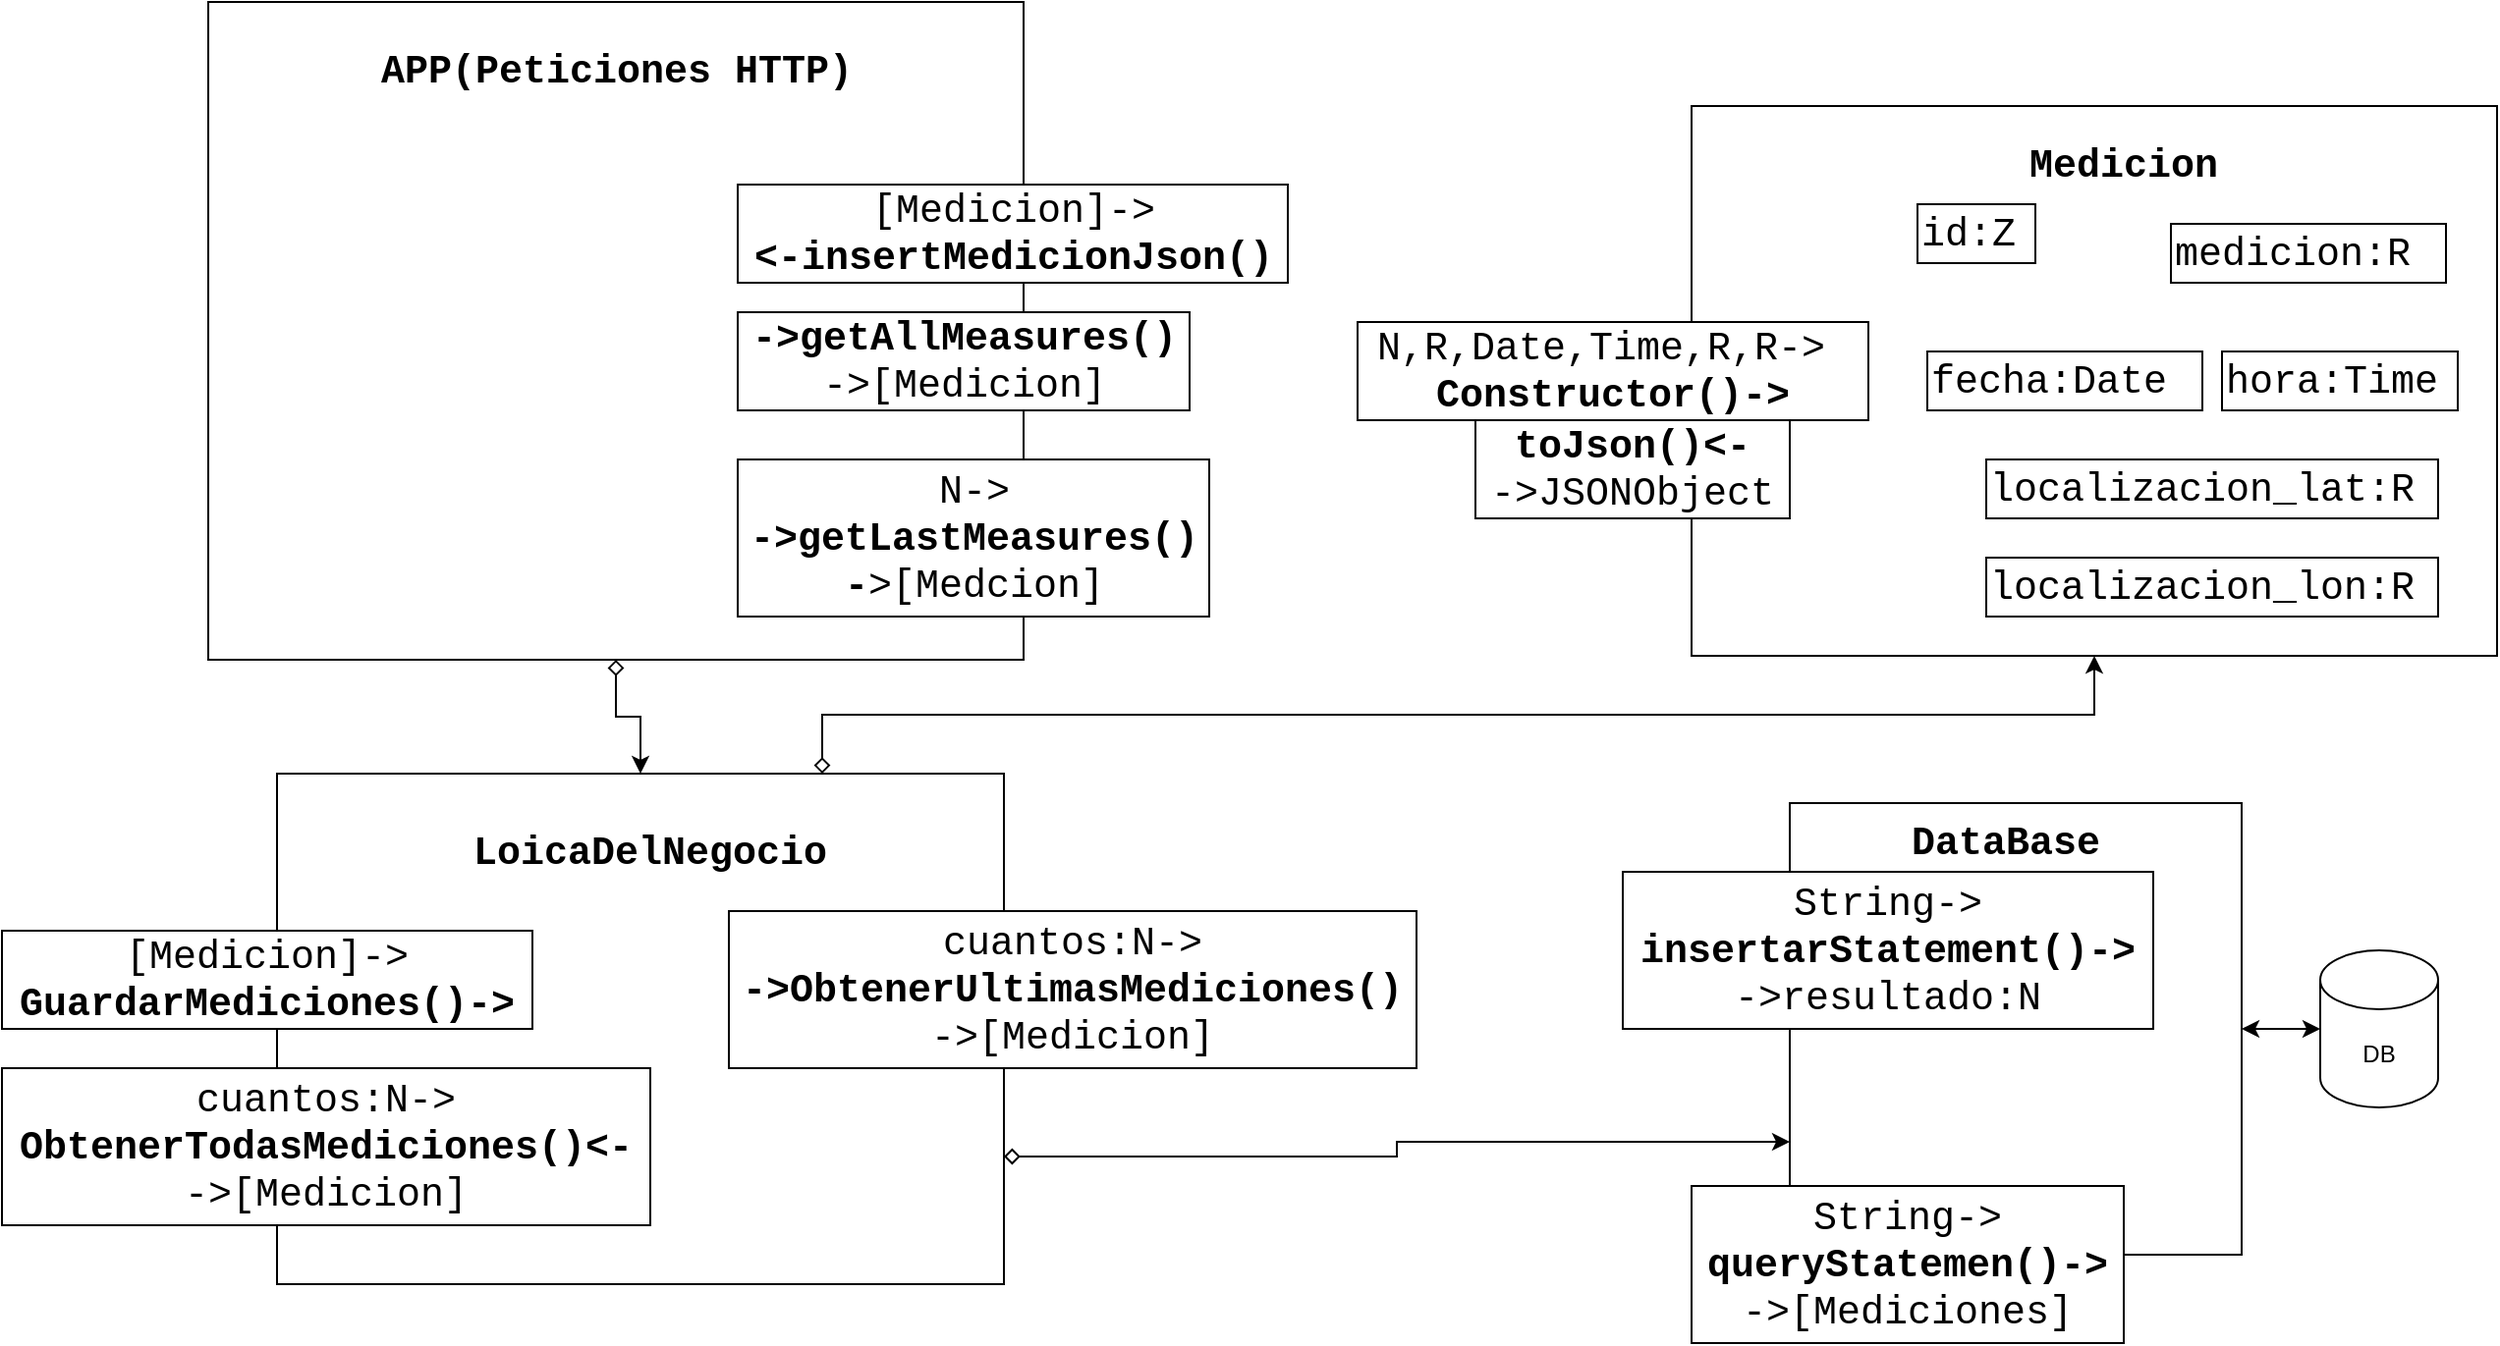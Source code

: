 <mxfile version="15.4.0" type="device" pages="6"><diagram id="foed9uxpL5My0yspYUQ-" name="General"><mxGraphModel dx="2500" dy="967" grid="1" gridSize="10" guides="1" tooltips="1" connect="1" arrows="1" fold="1" page="1" pageScale="1" pageWidth="827" pageHeight="1169" math="0" shadow="0"><root><mxCell id="0"/><mxCell id="1" parent="0"/><mxCell id="3-_F2z3tW-UTjKVy8Dwz-13" style="edgeStyle=orthogonalEdgeStyle;rounded=0;orthogonalLoop=1;jettySize=auto;html=1;exitX=0.5;exitY=1;exitDx=0;exitDy=0;entryX=0.5;entryY=0;entryDx=0;entryDy=0;startArrow=diamond;startFill=0;" parent="1" source="Wq_YDlOP-gJA1r4Sld_8-1" target="3-_F2z3tW-UTjKVy8Dwz-7" edge="1"><mxGeometry relative="1" as="geometry"/></mxCell><mxCell id="Wq_YDlOP-gJA1r4Sld_8-1" value="" style="rounded=0;whiteSpace=wrap;html=1;" parent="1" vertex="1"><mxGeometry x="-585" y="417" width="415" height="335" as="geometry"/></mxCell><mxCell id="Wq_YDlOP-gJA1r4Sld_8-2" value="APP(Peticiones HTTP)" style="text;html=1;strokeColor=none;fillColor=none;align=center;verticalAlign=middle;whiteSpace=wrap;rounded=0;fontStyle=1;fontFamily=Courier New;fontSize=20;" parent="1" vertex="1"><mxGeometry x="-501.25" y="442" width="247.5" height="20" as="geometry"/></mxCell><mxCell id="Wq_YDlOP-gJA1r4Sld_8-3" value="[Medicion]-&amp;gt;&lt;br&gt;&lt;b&gt;&amp;lt;-insertMedicionJson()&lt;/b&gt;" style="rounded=0;whiteSpace=wrap;html=1;fontFamily=Courier New;fontSize=20;align=center;fontStyle=0;autosize=1;" parent="1" vertex="1"><mxGeometry x="-315.5" y="510" width="280" height="50" as="geometry"/></mxCell><mxCell id="Wq_YDlOP-gJA1r4Sld_8-4" value="&lt;b&gt;-&amp;gt;getAllMeasures()&lt;br&gt;&lt;/b&gt;-&amp;gt;[Medicion]" style="rounded=0;whiteSpace=wrap;html=1;fontFamily=Courier New;fontSize=20;align=center;fontStyle=0;autosize=1;" parent="1" vertex="1"><mxGeometry x="-315.5" y="575" width="230" height="50" as="geometry"/></mxCell><mxCell id="Wq_YDlOP-gJA1r4Sld_8-5" value="N-&amp;gt;&lt;br&gt;&lt;b&gt;-&amp;gt;getLastMeasures()&lt;/b&gt;&lt;br&gt;&lt;b&gt;-&lt;/b&gt;&amp;gt;[Medcion]" style="rounded=0;whiteSpace=wrap;html=1;fontFamily=Courier New;fontSize=20;align=center;fontStyle=0;autosize=1;" parent="1" vertex="1"><mxGeometry x="-315.5" y="650" width="240" height="80" as="geometry"/></mxCell><mxCell id="THQrVap-mPW-3qko5UC2-1" value="" style="rounded=0;whiteSpace=wrap;html=1;" parent="1" vertex="1"><mxGeometry x="170" y="470" width="410" height="280" as="geometry"/></mxCell><mxCell id="THQrVap-mPW-3qko5UC2-2" value="Medicion" style="text;html=1;strokeColor=none;fillColor=none;align=center;verticalAlign=middle;whiteSpace=wrap;rounded=0;fontStyle=1;fontFamily=Courier New;fontSize=20;" parent="1" vertex="1"><mxGeometry x="310" y="490" width="160" height="20" as="geometry"/></mxCell><mxCell id="THQrVap-mPW-3qko5UC2-3" value="id:Z" style="rounded=0;whiteSpace=wrap;html=1;fontFamily=Courier New;fontSize=20;align=left;fontStyle=0;autosize=1;" parent="1" vertex="1"><mxGeometry x="285" y="520" width="60" height="30" as="geometry"/></mxCell><mxCell id="THQrVap-mPW-3qko5UC2-4" value="medicion:R" style="rounded=0;whiteSpace=wrap;html=1;fontFamily=Courier New;fontSize=20;align=left;fontStyle=0;autosize=1;" parent="1" vertex="1"><mxGeometry x="414" y="530" width="140" height="30" as="geometry"/></mxCell><mxCell id="THQrVap-mPW-3qko5UC2-5" value="fecha:Date" style="rounded=0;whiteSpace=wrap;html=1;fontFamily=Courier New;fontSize=20;align=left;fontStyle=0;autosize=1;" parent="1" vertex="1"><mxGeometry x="290" y="595" width="140" height="30" as="geometry"/></mxCell><mxCell id="THQrVap-mPW-3qko5UC2-6" value="hora:Time" style="rounded=0;whiteSpace=wrap;html=1;fontFamily=Courier New;fontSize=20;align=left;fontStyle=0;autosize=1;" parent="1" vertex="1"><mxGeometry x="440" y="595" width="120" height="30" as="geometry"/></mxCell><mxCell id="THQrVap-mPW-3qko5UC2-7" value="localizacion_lat:R" style="rounded=0;whiteSpace=wrap;html=1;fontFamily=Courier New;fontSize=20;align=left;fontStyle=0;autosize=1;" parent="1" vertex="1"><mxGeometry x="320" y="650" width="230" height="30" as="geometry"/></mxCell><mxCell id="THQrVap-mPW-3qko5UC2-8" value="localizacion_lon:R" style="rounded=0;whiteSpace=wrap;html=1;fontFamily=Courier New;fontSize=20;align=left;fontStyle=0;autosize=1;" parent="1" vertex="1"><mxGeometry x="320" y="700" width="230" height="30" as="geometry"/></mxCell><mxCell id="THQrVap-mPW-3qko5UC2-9" value="N,R,Date,Time,R,R-&amp;gt;&amp;nbsp;&lt;br&gt;&lt;b&gt;Constructor()-&amp;gt;&lt;/b&gt;" style="rounded=0;whiteSpace=wrap;html=1;fontFamily=Courier New;fontSize=20;align=center;fontStyle=0;autosize=1;" parent="1" vertex="1"><mxGeometry y="580" width="260" height="50" as="geometry"/></mxCell><mxCell id="THQrVap-mPW-3qko5UC2-10" value="&lt;b&gt;toJson()&amp;lt;-&lt;/b&gt;&lt;br&gt;-&amp;gt;JSONObject" style="rounded=0;whiteSpace=wrap;html=1;fontFamily=Courier New;fontSize=20;align=center;fontStyle=0;autosize=1;" parent="1" vertex="1"><mxGeometry x="60" y="630" width="160" height="50" as="geometry"/></mxCell><mxCell id="3-_F2z3tW-UTjKVy8Dwz-22" style="edgeStyle=orthogonalEdgeStyle;rounded=0;orthogonalLoop=1;jettySize=auto;html=1;exitX=0.75;exitY=0;exitDx=0;exitDy=0;entryX=0.5;entryY=1;entryDx=0;entryDy=0;startArrow=diamond;startFill=0;" parent="1" source="3-_F2z3tW-UTjKVy8Dwz-7" target="THQrVap-mPW-3qko5UC2-1" edge="1"><mxGeometry relative="1" as="geometry"/></mxCell><mxCell id="3-_F2z3tW-UTjKVy8Dwz-23" style="edgeStyle=orthogonalEdgeStyle;rounded=0;orthogonalLoop=1;jettySize=auto;html=1;exitX=1;exitY=0.75;exitDx=0;exitDy=0;entryX=0;entryY=0.75;entryDx=0;entryDy=0;startArrow=diamond;startFill=0;" parent="1" source="3-_F2z3tW-UTjKVy8Dwz-7" target="3-_F2z3tW-UTjKVy8Dwz-16" edge="1"><mxGeometry relative="1" as="geometry"><Array as="points"><mxPoint x="20" y="1005"/><mxPoint x="20" y="997"/></Array></mxGeometry></mxCell><mxCell id="3-_F2z3tW-UTjKVy8Dwz-7" value="" style="rounded=0;whiteSpace=wrap;html=1;" parent="1" vertex="1"><mxGeometry x="-550" y="810" width="370" height="260" as="geometry"/></mxCell><mxCell id="3-_F2z3tW-UTjKVy8Dwz-8" value="LoicaDelNegocio" style="text;html=1;strokeColor=none;fillColor=none;align=center;verticalAlign=middle;whiteSpace=wrap;rounded=0;fontStyle=1;fontFamily=Courier New;fontSize=20;" parent="1" vertex="1"><mxGeometry x="-440" y="840" width="160" height="20" as="geometry"/></mxCell><mxCell id="3-_F2z3tW-UTjKVy8Dwz-9" value="cuantos:N-&amp;gt;&lt;br&gt;&lt;b&gt;ObtenerTodasMediciones()&amp;lt;-&lt;/b&gt;&lt;br&gt;-&amp;gt;[Medicion]" style="rounded=0;whiteSpace=wrap;html=1;fontFamily=Courier New;fontSize=20;align=center;fontStyle=0;autosize=1;" parent="1" vertex="1"><mxGeometry x="-690" y="960" width="330" height="80" as="geometry"/></mxCell><mxCell id="3-_F2z3tW-UTjKVy8Dwz-10" value="cuantos:N-&amp;gt;&lt;br&gt;&lt;b&gt;-&amp;gt;ObtenerUltimasMediciones()&lt;/b&gt;&lt;br&gt;-&amp;gt;[Medicion]" style="rounded=0;whiteSpace=wrap;html=1;fontFamily=Courier New;fontSize=20;align=center;fontStyle=0;autosize=1;" parent="1" vertex="1"><mxGeometry x="-320" y="880" width="350" height="80" as="geometry"/></mxCell><mxCell id="3-_F2z3tW-UTjKVy8Dwz-11" value="[Medicion]-&amp;gt;&lt;br&gt;&lt;b&gt;GuardarMediciones()-&amp;gt;&lt;/b&gt;" style="rounded=0;whiteSpace=wrap;html=1;fontFamily=Courier New;fontSize=20;align=center;fontStyle=0;autosize=1;" parent="1" vertex="1"><mxGeometry x="-690" y="890" width="270" height="50" as="geometry"/></mxCell><mxCell id="3-_F2z3tW-UTjKVy8Dwz-14" value="DB" style="shape=cylinder3;whiteSpace=wrap;html=1;boundedLbl=1;backgroundOutline=1;size=15;" parent="1" vertex="1"><mxGeometry x="490" y="900" width="60" height="80" as="geometry"/></mxCell><mxCell id="3-_F2z3tW-UTjKVy8Dwz-15" style="edgeStyle=orthogonalEdgeStyle;rounded=0;orthogonalLoop=1;jettySize=auto;html=1;exitX=1;exitY=0.5;exitDx=0;exitDy=0;entryX=0;entryY=0.5;entryDx=0;entryDy=0;entryPerimeter=0;startArrow=classic;startFill=1;" parent="1" source="3-_F2z3tW-UTjKVy8Dwz-16" target="3-_F2z3tW-UTjKVy8Dwz-14" edge="1"><mxGeometry relative="1" as="geometry"/></mxCell><mxCell id="3-_F2z3tW-UTjKVy8Dwz-16" value="" style="rounded=0;whiteSpace=wrap;html=1;" parent="1" vertex="1"><mxGeometry x="220" y="825" width="230" height="230" as="geometry"/></mxCell><mxCell id="3-_F2z3tW-UTjKVy8Dwz-17" value="DataBase" style="text;html=1;strokeColor=none;fillColor=none;align=center;verticalAlign=middle;whiteSpace=wrap;rounded=0;fontStyle=1;fontFamily=Courier New;fontSize=20;" parent="1" vertex="1"><mxGeometry x="250" y="835" width="160" height="20" as="geometry"/></mxCell><mxCell id="3-_F2z3tW-UTjKVy8Dwz-18" value="String-&amp;gt;&lt;br&gt;&lt;b&gt;insertarStatement()-&amp;gt;&lt;/b&gt;&lt;br&gt;-&amp;gt;resultado:N" style="rounded=0;whiteSpace=wrap;html=1;fontFamily=Courier New;fontSize=20;align=center;fontStyle=0;autosize=1;" parent="1" vertex="1"><mxGeometry x="135" y="860" width="270" height="80" as="geometry"/></mxCell><mxCell id="3-_F2z3tW-UTjKVy8Dwz-19" value="String-&amp;gt;&lt;br&gt;&lt;b&gt;queryStatemen()-&amp;gt;&lt;/b&gt;&lt;br&gt;-&amp;gt;[Mediciones]" style="rounded=0;whiteSpace=wrap;html=1;fontFamily=Courier New;fontSize=20;align=center;fontStyle=0;autosize=1;" parent="1" vertex="1"><mxGeometry x="170" y="1020" width="220" height="80" as="geometry"/></mxCell></root></mxGraphModel></diagram><diagram id="qp84HI22kDXCDw7DM4kk" name="LogicaNegocio"><mxGraphModel dx="1422" dy="822" grid="1" gridSize="10" guides="1" tooltips="1" connect="1" arrows="1" fold="1" page="1" pageScale="1" pageWidth="827" pageHeight="1169" math="0" shadow="0"><root><mxCell id="oxHScRqmfe43PQKlVCyX-0"/><mxCell id="oxHScRqmfe43PQKlVCyX-1" parent="oxHScRqmfe43PQKlVCyX-0"/><mxCell id="03vqXKPT3O4fJ7zVz9gh-1" value="" style="rounded=0;whiteSpace=wrap;html=1;" vertex="1" parent="oxHScRqmfe43PQKlVCyX-1"><mxGeometry x="140" y="50" width="370" height="260" as="geometry"/></mxCell><mxCell id="03vqXKPT3O4fJ7zVz9gh-2" value="LogicaDelNegocio" style="text;html=1;strokeColor=none;fillColor=none;align=center;verticalAlign=middle;whiteSpace=wrap;rounded=0;fontStyle=1;fontFamily=Courier New;fontSize=20;" vertex="1" parent="oxHScRqmfe43PQKlVCyX-1"><mxGeometry x="250" y="80" width="160" height="20" as="geometry"/></mxCell><mxCell id="03vqXKPT3O4fJ7zVz9gh-3" value="cuantos:N-&amp;gt;&lt;br&gt;&lt;b&gt;ObtenerTodasMediciones()&amp;lt;-&lt;/b&gt;&lt;br&gt;-&amp;gt;[Medicion]" style="rounded=0;whiteSpace=wrap;html=1;fontFamily=Courier New;fontSize=20;align=center;fontStyle=0;autosize=1;" vertex="1" parent="oxHScRqmfe43PQKlVCyX-1"><mxGeometry y="200" width="330" height="80" as="geometry"/></mxCell><mxCell id="03vqXKPT3O4fJ7zVz9gh-4" value="cuantos:N-&amp;gt;&lt;br&gt;&lt;b&gt;-&amp;gt;ObtenerUltimasMediciones()&lt;/b&gt;&lt;br&gt;-&amp;gt;[Medicion]" style="rounded=0;whiteSpace=wrap;html=1;fontFamily=Courier New;fontSize=20;align=center;fontStyle=0;autosize=1;" vertex="1" parent="oxHScRqmfe43PQKlVCyX-1"><mxGeometry x="370" y="120" width="350" height="80" as="geometry"/></mxCell><mxCell id="03vqXKPT3O4fJ7zVz9gh-5" value="[Medicion]-&amp;gt;&lt;br&gt;&lt;b&gt;GuardarMediciones()-&amp;gt;&lt;/b&gt;" style="rounded=0;whiteSpace=wrap;html=1;fontFamily=Courier New;fontSize=20;align=center;fontStyle=0;autosize=1;" vertex="1" parent="oxHScRqmfe43PQKlVCyX-1"><mxGeometry y="130" width="270" height="50" as="geometry"/></mxCell></root></mxGraphModel></diagram><diagram id="w0gtnLFdKodsu0-Rn5YO" name="DataBase"><mxGraphModel dx="1422" dy="822" grid="1" gridSize="10" guides="1" tooltips="1" connect="1" arrows="1" fold="1" page="1" pageScale="1" pageWidth="827" pageHeight="1169" math="0" shadow="0"><root><mxCell id="1pEtUAjmeqNUH50PUSxf-0"/><mxCell id="1pEtUAjmeqNUH50PUSxf-1" parent="1pEtUAjmeqNUH50PUSxf-0"/><mxCell id="WdochyvhWm6tWSxPo9wT-4" value="DB" style="shape=cylinder3;whiteSpace=wrap;html=1;boundedLbl=1;backgroundOutline=1;size=15;" parent="1pEtUAjmeqNUH50PUSxf-1" vertex="1"><mxGeometry x="660" y="215" width="60" height="80" as="geometry"/></mxCell><mxCell id="WdochyvhWm6tWSxPo9wT-5" style="edgeStyle=orthogonalEdgeStyle;rounded=0;orthogonalLoop=1;jettySize=auto;html=1;exitX=1;exitY=0.5;exitDx=0;exitDy=0;entryX=0;entryY=0.5;entryDx=0;entryDy=0;entryPerimeter=0;startArrow=classic;startFill=1;" parent="1pEtUAjmeqNUH50PUSxf-1" source="WdochyvhWm6tWSxPo9wT-6" target="WdochyvhWm6tWSxPo9wT-4" edge="1"><mxGeometry relative="1" as="geometry"/></mxCell><mxCell id="WdochyvhWm6tWSxPo9wT-6" value="" style="rounded=0;whiteSpace=wrap;html=1;" parent="1pEtUAjmeqNUH50PUSxf-1" vertex="1"><mxGeometry x="390" y="140" width="230" height="230" as="geometry"/></mxCell><mxCell id="WdochyvhWm6tWSxPo9wT-7" value="DataBase" style="text;html=1;strokeColor=none;fillColor=none;align=center;verticalAlign=middle;whiteSpace=wrap;rounded=0;fontStyle=1;fontFamily=Courier New;fontSize=20;" parent="1pEtUAjmeqNUH50PUSxf-1" vertex="1"><mxGeometry x="420" y="150" width="160" height="20" as="geometry"/></mxCell><mxCell id="WdochyvhWm6tWSxPo9wT-10" value="String-&amp;gt;&lt;br&gt;&lt;b&gt;insertarStatemente()-&amp;gt;&lt;/b&gt;&lt;br&gt;-&amp;gt;resultado:N" style="rounded=0;whiteSpace=wrap;html=1;fontFamily=Courier New;fontSize=20;align=center;fontStyle=0;autosize=1;" parent="1pEtUAjmeqNUH50PUSxf-1" vertex="1"><mxGeometry x="300" y="175" width="280" height="80" as="geometry"/></mxCell><mxCell id="WdochyvhWm6tWSxPo9wT-15" value="String-&amp;gt;&lt;br&gt;&lt;b&gt;queryStatemen()-&amp;gt;&lt;/b&gt;&lt;br&gt;-&amp;gt;[Mediciones]" style="rounded=0;whiteSpace=wrap;html=1;fontFamily=Courier New;fontSize=20;align=center;fontStyle=0;autosize=1;" parent="1pEtUAjmeqNUH50PUSxf-1" vertex="1"><mxGeometry x="320" y="265" width="220" height="80" as="geometry"/></mxCell></root></mxGraphModel></diagram><diagram id="bUzepzlNYxi9SpJuXL75" name="App"><mxGraphModel dx="2249" dy="822" grid="1" gridSize="10" guides="1" tooltips="1" connect="1" arrows="1" fold="1" page="1" pageScale="1" pageWidth="827" pageHeight="1169" math="0" shadow="0"><root><mxCell id="zBbYKw_T9ifCZaIw4I12-0"/><mxCell id="zBbYKw_T9ifCZaIw4I12-1" parent="zBbYKw_T9ifCZaIw4I12-0"/><mxCell id="BDCDZJ-4NLq7Fj5D4lRi-2" value="" style="rounded=0;whiteSpace=wrap;html=1;" parent="zBbYKw_T9ifCZaIw4I12-1" vertex="1"><mxGeometry x="-280" y="55" width="340" height="335" as="geometry"/></mxCell><mxCell id="BDCDZJ-4NLq7Fj5D4lRi-3" value="APP(Peticiones HTTP)" style="text;html=1;strokeColor=none;fillColor=none;align=center;verticalAlign=middle;whiteSpace=wrap;rounded=0;fontStyle=1;fontFamily=Courier New;fontSize=20;" parent="zBbYKw_T9ifCZaIw4I12-1" vertex="1"><mxGeometry x="-271.25" y="80" width="247.5" height="20" as="geometry"/></mxCell><mxCell id="BDCDZJ-4NLq7Fj5D4lRi-4" value="[Medicion]-&amp;gt;&lt;br&gt;&lt;b&gt;&amp;lt;-insertMedicionJson()&lt;/b&gt;" style="rounded=0;whiteSpace=wrap;html=1;fontFamily=Courier New;fontSize=20;align=center;fontStyle=0;autosize=1;" parent="zBbYKw_T9ifCZaIw4I12-1" vertex="1"><mxGeometry x="-110" y="130" width="280" height="50" as="geometry"/></mxCell><mxCell id="BDCDZJ-4NLq7Fj5D4lRi-6" value="&lt;b&gt;-&amp;gt;getAllMeasures()&lt;br&gt;&lt;/b&gt;-&amp;gt;[Medicion]" style="rounded=0;whiteSpace=wrap;html=1;fontFamily=Courier New;fontSize=20;align=center;fontStyle=0;autosize=1;" parent="zBbYKw_T9ifCZaIw4I12-1" vertex="1"><mxGeometry x="-77.5" y="197.5" width="230" height="50" as="geometry"/></mxCell><mxCell id="BDCDZJ-4NLq7Fj5D4lRi-9" value="N-&amp;gt;&lt;br&gt;&lt;b&gt;-&amp;gt;getLastMeasures()&lt;/b&gt;&lt;br&gt;&lt;b&gt;-&lt;/b&gt;&amp;gt;[Medcion]" style="rounded=0;whiteSpace=wrap;html=1;fontFamily=Courier New;fontSize=20;align=center;fontStyle=0;autosize=1;" parent="zBbYKw_T9ifCZaIw4I12-1" vertex="1"><mxGeometry x="-87" y="275" width="240" height="80" as="geometry"/></mxCell></root></mxGraphModel></diagram><diagram id="7NqgR-EMvv38D-NH5dh9" name="Medicion"><mxGraphModel dx="1422" dy="822" grid="1" gridSize="10" guides="1" tooltips="1" connect="1" arrows="1" fold="1" page="1" pageScale="1" pageWidth="827" pageHeight="1169" math="0" shadow="0"><root><mxCell id="wBpfsbgUCTy4mSZynKal-0"/><mxCell id="wBpfsbgUCTy4mSZynKal-1" parent="wBpfsbgUCTy4mSZynKal-0"/><mxCell id="E45bBRWr190aImn9dFcw-0" value="" style="rounded=0;whiteSpace=wrap;html=1;" parent="wBpfsbgUCTy4mSZynKal-1" vertex="1"><mxGeometry x="170" y="90" width="410" height="280" as="geometry"/></mxCell><mxCell id="E45bBRWr190aImn9dFcw-1" value="Medicion" style="text;html=1;strokeColor=none;fillColor=none;align=center;verticalAlign=middle;whiteSpace=wrap;rounded=0;fontStyle=1;fontFamily=Courier New;fontSize=20;" parent="wBpfsbgUCTy4mSZynKal-1" vertex="1"><mxGeometry x="310" y="110" width="160" height="20" as="geometry"/></mxCell><mxCell id="E45bBRWr190aImn9dFcw-3" value="id:Z" style="rounded=0;whiteSpace=wrap;html=1;fontFamily=Courier New;fontSize=20;align=left;fontStyle=0;autosize=1;" parent="wBpfsbgUCTy4mSZynKal-1" vertex="1"><mxGeometry x="285" y="140" width="60" height="30" as="geometry"/></mxCell><mxCell id="E45bBRWr190aImn9dFcw-4" value="medicion:R" style="rounded=0;whiteSpace=wrap;html=1;fontFamily=Courier New;fontSize=20;align=left;fontStyle=0;autosize=1;" parent="wBpfsbgUCTy4mSZynKal-1" vertex="1"><mxGeometry x="414" y="150" width="140" height="30" as="geometry"/></mxCell><mxCell id="E45bBRWr190aImn9dFcw-5" value="fecha:Date" style="rounded=0;whiteSpace=wrap;html=1;fontFamily=Courier New;fontSize=20;align=left;fontStyle=0;autosize=1;" parent="wBpfsbgUCTy4mSZynKal-1" vertex="1"><mxGeometry x="290" y="215" width="140" height="30" as="geometry"/></mxCell><mxCell id="E45bBRWr190aImn9dFcw-6" value="hora:Time" style="rounded=0;whiteSpace=wrap;html=1;fontFamily=Courier New;fontSize=20;align=left;fontStyle=0;autosize=1;" parent="wBpfsbgUCTy4mSZynKal-1" vertex="1"><mxGeometry x="440" y="215" width="120" height="30" as="geometry"/></mxCell><mxCell id="E45bBRWr190aImn9dFcw-7" value="localizacion_lat:R" style="rounded=0;whiteSpace=wrap;html=1;fontFamily=Courier New;fontSize=20;align=left;fontStyle=0;autosize=1;" parent="wBpfsbgUCTy4mSZynKal-1" vertex="1"><mxGeometry x="320" y="270" width="230" height="30" as="geometry"/></mxCell><mxCell id="E45bBRWr190aImn9dFcw-8" value="localizacion_lon:R" style="rounded=0;whiteSpace=wrap;html=1;fontFamily=Courier New;fontSize=20;align=left;fontStyle=0;autosize=1;" parent="wBpfsbgUCTy4mSZynKal-1" vertex="1"><mxGeometry x="320" y="320" width="230" height="30" as="geometry"/></mxCell><mxCell id="E45bBRWr190aImn9dFcw-9" value="N,R,Date,Time,R,R-&amp;gt;&amp;nbsp;&lt;br&gt;&lt;b&gt;Constructor()-&amp;gt;&lt;/b&gt;" style="rounded=0;whiteSpace=wrap;html=1;fontFamily=Courier New;fontSize=20;align=center;fontStyle=0;autosize=1;" parent="wBpfsbgUCTy4mSZynKal-1" vertex="1"><mxGeometry x="10" y="180" width="260" height="50" as="geometry"/></mxCell><mxCell id="E45bBRWr190aImn9dFcw-10" value="&lt;b&gt;toJson()&amp;lt;-&lt;/b&gt;&lt;br&gt;-&amp;gt;JSONObject" style="rounded=0;whiteSpace=wrap;html=1;fontFamily=Courier New;fontSize=20;align=center;fontStyle=0;autosize=1;" parent="wBpfsbgUCTy4mSZynKal-1" vertex="1"><mxGeometry x="60" y="250" width="160" height="50" as="geometry"/></mxCell></root></mxGraphModel></diagram><diagram id="0kHZmmWdF9rgspi6Tlw1" name="Proyecto"><mxGraphModel dx="7462" dy="3305" grid="1" gridSize="10" guides="1" tooltips="1" connect="1" arrows="1" fold="1" page="1" pageScale="1" pageWidth="827" pageHeight="1169" math="0" shadow="0"><root><mxCell id="z5iqXQoesWaznXJLHsh2-0"/><mxCell id="z5iqXQoesWaznXJLHsh2-1" parent="z5iqXQoesWaznXJLHsh2-0"/><mxCell id="E0PRmFKpdzCHpF8ELTyp-0" style="edgeStyle=orthogonalEdgeStyle;rounded=0;orthogonalLoop=1;jettySize=auto;html=1;exitX=0.5;exitY=1;exitDx=0;exitDy=0;entryX=0.5;entryY=0;entryDx=0;entryDy=0;startArrow=diamond;startFill=0;" edge="1" parent="z5iqXQoesWaznXJLHsh2-1" source="E0PRmFKpdzCHpF8ELTyp-1" target="E0PRmFKpdzCHpF8ELTyp-20"><mxGeometry relative="1" as="geometry"/></mxCell><mxCell id="E0PRmFKpdzCHpF8ELTyp-1" value="" style="rounded=0;whiteSpace=wrap;html=1;" vertex="1" parent="z5iqXQoesWaznXJLHsh2-1"><mxGeometry x="-385" y="-658.5" width="415" height="335" as="geometry"/></mxCell><mxCell id="E0PRmFKpdzCHpF8ELTyp-2" value="APP(Peticiones HTTP)" style="text;html=1;strokeColor=none;fillColor=none;align=center;verticalAlign=middle;whiteSpace=wrap;rounded=0;fontStyle=1;fontFamily=Courier New;fontSize=20;" vertex="1" parent="z5iqXQoesWaznXJLHsh2-1"><mxGeometry x="-301.25" y="-633.5" width="247.5" height="20" as="geometry"/></mxCell><mxCell id="E0PRmFKpdzCHpF8ELTyp-378" style="edgeStyle=orthogonalEdgeStyle;rounded=0;orthogonalLoop=1;jettySize=auto;html=1;exitX=0.25;exitY=1;exitDx=0;exitDy=0;entryX=0.25;entryY=0;entryDx=0;entryDy=0;startArrow=none;startFill=0;strokeWidth=2;fillColor=#f8cecc;strokeColor=#b85450;" edge="1" parent="z5iqXQoesWaznXJLHsh2-1" source="E0PRmFKpdzCHpF8ELTyp-3" target="E0PRmFKpdzCHpF8ELTyp-24"><mxGeometry relative="1" as="geometry"/></mxCell><mxCell id="E0PRmFKpdzCHpF8ELTyp-379" value="&lt;font style=&quot;font-size: 30px&quot;&gt;8&lt;/font&gt;" style="edgeLabel;html=1;align=center;verticalAlign=middle;resizable=0;points=[];" vertex="1" connectable="0" parent="E0PRmFKpdzCHpF8ELTyp-378"><mxGeometry x="0.324" y="-3" relative="1" as="geometry"><mxPoint as="offset"/></mxGeometry></mxCell><mxCell id="E0PRmFKpdzCHpF8ELTyp-3" value="[Medicion]-&amp;gt;&lt;br&gt;&lt;b&gt;insertMedicionJson()-&amp;gt;&lt;/b&gt;" style="rounded=0;whiteSpace=wrap;html=1;fontFamily=Courier New;fontSize=20;align=center;fontStyle=0;autosize=1;" vertex="1" parent="z5iqXQoesWaznXJLHsh2-1"><mxGeometry x="-540" y="-597.5" width="280" height="50" as="geometry"/></mxCell><mxCell id="E0PRmFKpdzCHpF8ELTyp-4" value="&lt;b&gt;-&amp;gt;getAllMeasures()&lt;br&gt;&lt;/b&gt;-&amp;gt;[Medicion]" style="rounded=0;whiteSpace=wrap;html=1;fontFamily=Courier New;fontSize=20;align=center;fontStyle=0;autosize=1;" vertex="1" parent="z5iqXQoesWaznXJLHsh2-1"><mxGeometry x="-45" y="-514.5" width="230" height="50" as="geometry"/></mxCell><mxCell id="E0PRmFKpdzCHpF8ELTyp-5" value="N-&amp;gt;&lt;br&gt;&lt;b&gt;-&amp;gt;getLastMeasures()&lt;/b&gt;&lt;br&gt;&lt;b&gt;-&lt;/b&gt;&amp;gt;[Medcion]" style="rounded=0;whiteSpace=wrap;html=1;fontFamily=Courier New;fontSize=20;align=center;fontStyle=0;autosize=1;" vertex="1" parent="z5iqXQoesWaznXJLHsh2-1"><mxGeometry x="-45" y="-435.5" width="240" height="80" as="geometry"/></mxCell><mxCell id="E0PRmFKpdzCHpF8ELTyp-6" value="&lt;b&gt;getAllMeasuresWeb()&amp;lt;-&lt;/b&gt;" style="rounded=0;whiteSpace=wrap;html=1;fontFamily=Courier New;fontSize=20;align=center;fontStyle=0;autosize=1;" vertex="1" parent="z5iqXQoesWaznXJLHsh2-1"><mxGeometry x="-450" y="-496" width="270" height="30" as="geometry"/></mxCell><mxCell id="E0PRmFKpdzCHpF8ELTyp-390" style="edgeStyle=orthogonalEdgeStyle;rounded=0;orthogonalLoop=1;jettySize=auto;html=1;exitX=1;exitY=0.5;exitDx=0;exitDy=0;entryX=1;entryY=0;entryDx=0;entryDy=0;startArrow=none;startFill=0;strokeWidth=2;gradientColor=#97d077;fillColor=#d5e8d4;strokeColor=#82b366;" edge="1" parent="z5iqXQoesWaznXJLHsh2-1" source="E0PRmFKpdzCHpF8ELTyp-7" target="E0PRmFKpdzCHpF8ELTyp-23"><mxGeometry relative="1" as="geometry"><Array as="points"><mxPoint x="270" y="-551"/><mxPoint x="270" y="-195"/></Array></mxGeometry></mxCell><mxCell id="E0PRmFKpdzCHpF8ELTyp-391" value="&lt;font style=&quot;font-size: 30px&quot;&gt;3&lt;/font&gt;" style="edgeLabel;html=1;align=center;verticalAlign=middle;resizable=0;points=[];" vertex="1" connectable="0" parent="E0PRmFKpdzCHpF8ELTyp-390"><mxGeometry x="-0.036" y="-3" relative="1" as="geometry"><mxPoint as="offset"/></mxGeometry></mxCell><mxCell id="E0PRmFKpdzCHpF8ELTyp-402" style="edgeStyle=orthogonalEdgeStyle;rounded=0;orthogonalLoop=1;jettySize=auto;html=1;exitX=0.75;exitY=0;exitDx=0;exitDy=0;entryX=0.25;entryY=1;entryDx=0;entryDy=0;startArrow=none;startFill=0;strokeWidth=2;gradientColor=#97d077;fillColor=#d5e8d4;strokeColor=#82b366;" edge="1" parent="z5iqXQoesWaznXJLHsh2-1" source="E0PRmFKpdzCHpF8ELTyp-7" target="E0PRmFKpdzCHpF8ELTyp-384"><mxGeometry relative="1" as="geometry"/></mxCell><mxCell id="E0PRmFKpdzCHpF8ELTyp-403" value="&lt;font style=&quot;font-size: 30px&quot;&gt;7&lt;/font&gt;" style="edgeLabel;html=1;align=center;verticalAlign=middle;resizable=0;points=[];" vertex="1" connectable="0" parent="E0PRmFKpdzCHpF8ELTyp-402"><mxGeometry x="0.203" y="-2" relative="1" as="geometry"><mxPoint as="offset"/></mxGeometry></mxCell><mxCell id="E0PRmFKpdzCHpF8ELTyp-7" value="&lt;b&gt;-&amp;gt;getLastMeasuresWeb()&lt;/b&gt;" style="rounded=0;whiteSpace=wrap;html=1;fontFamily=Courier New;fontSize=20;align=center;fontStyle=0;autosize=1;" vertex="1" parent="z5iqXQoesWaznXJLHsh2-1"><mxGeometry x="-80" y="-566" width="280" height="30" as="geometry"/></mxCell><mxCell id="E0PRmFKpdzCHpF8ELTyp-253" style="edgeStyle=orthogonalEdgeStyle;rounded=0;orthogonalLoop=1;jettySize=auto;html=1;exitX=0.25;exitY=1;exitDx=0;exitDy=0;entryX=0.5;entryY=1;entryDx=0;entryDy=0;startArrow=diamond;startFill=0;" edge="1" parent="z5iqXQoesWaznXJLHsh2-1" source="E0PRmFKpdzCHpF8ELTyp-20" target="E0PRmFKpdzCHpF8ELTyp-227"><mxGeometry relative="1" as="geometry"><Array as="points"><mxPoint x="-147" y="360"/><mxPoint x="-1875" y="360"/></Array></mxGeometry></mxCell><mxCell id="E0PRmFKpdzCHpF8ELTyp-254" style="edgeStyle=orthogonalEdgeStyle;rounded=0;orthogonalLoop=1;jettySize=auto;html=1;exitX=1;exitY=0.75;exitDx=0;exitDy=0;entryX=0.25;entryY=0;entryDx=0;entryDy=0;startArrow=diamond;startFill=0;" edge="1" parent="z5iqXQoesWaznXJLHsh2-1" source="E0PRmFKpdzCHpF8ELTyp-20" target="E0PRmFKpdzCHpF8ELTyp-27"><mxGeometry relative="1" as="geometry"/></mxCell><mxCell id="E0PRmFKpdzCHpF8ELTyp-20" value="" style="rounded=0;whiteSpace=wrap;html=1;" vertex="1" parent="z5iqXQoesWaznXJLHsh2-1"><mxGeometry x="-350" y="-265.5" width="370" height="260" as="geometry"/></mxCell><mxCell id="E0PRmFKpdzCHpF8ELTyp-21" value="LoicaDelNegocio" style="text;html=1;strokeColor=none;fillColor=none;align=center;verticalAlign=middle;whiteSpace=wrap;rounded=0;fontStyle=1;fontFamily=Courier New;fontSize=20;" vertex="1" parent="z5iqXQoesWaznXJLHsh2-1"><mxGeometry x="-240" y="-235.5" width="160" height="20" as="geometry"/></mxCell><mxCell id="E0PRmFKpdzCHpF8ELTyp-22" value="cuantos:N-&amp;gt;&lt;br&gt;&lt;b&gt;ObtenerTodasMediciones()&amp;lt;-&lt;/b&gt;&lt;br&gt;-&amp;gt;[Medicion]" style="rounded=0;whiteSpace=wrap;html=1;fontFamily=Courier New;fontSize=20;align=center;fontStyle=0;autosize=1;" vertex="1" parent="z5iqXQoesWaznXJLHsh2-1"><mxGeometry x="-490" y="-115.5" width="330" height="80" as="geometry"/></mxCell><mxCell id="E0PRmFKpdzCHpF8ELTyp-392" style="edgeStyle=orthogonalEdgeStyle;rounded=0;orthogonalLoop=1;jettySize=auto;html=1;exitX=1;exitY=0.75;exitDx=0;exitDy=0;entryX=0.75;entryY=1;entryDx=0;entryDy=0;startArrow=none;startFill=0;strokeWidth=2;gradientColor=#97d077;fillColor=#d5e8d4;strokeColor=#82b366;" edge="1" parent="z5iqXQoesWaznXJLHsh2-1" source="E0PRmFKpdzCHpF8ELTyp-23" target="E0PRmFKpdzCHpF8ELTyp-30"><mxGeometry relative="1" as="geometry"><Array as="points"><mxPoint x="440" y="-135"/><mxPoint x="440" y="363"/><mxPoint x="159" y="363"/></Array></mxGeometry></mxCell><mxCell id="E0PRmFKpdzCHpF8ELTyp-393" value="&lt;font style=&quot;font-size: 30px&quot;&gt;4&lt;/font&gt;" style="edgeLabel;html=1;align=center;verticalAlign=middle;resizable=0;points=[];" vertex="1" connectable="0" parent="E0PRmFKpdzCHpF8ELTyp-392"><mxGeometry x="0.211" y="-1" relative="1" as="geometry"><mxPoint as="offset"/></mxGeometry></mxCell><mxCell id="E0PRmFKpdzCHpF8ELTyp-399" style="edgeStyle=orthogonalEdgeStyle;rounded=0;orthogonalLoop=1;jettySize=auto;html=1;exitX=1;exitY=0.25;exitDx=0;exitDy=0;entryX=1;entryY=0;entryDx=0;entryDy=0;startArrow=none;startFill=0;strokeWidth=2;gradientColor=#97d077;fillColor=#d5e8d4;strokeColor=#82b366;" edge="1" parent="z5iqXQoesWaznXJLHsh2-1" source="E0PRmFKpdzCHpF8ELTyp-23" target="E0PRmFKpdzCHpF8ELTyp-7"><mxGeometry relative="1" as="geometry"><Array as="points"><mxPoint x="320" y="-175"/><mxPoint x="320" y="-586"/><mxPoint x="200" y="-586"/></Array></mxGeometry></mxCell><mxCell id="E0PRmFKpdzCHpF8ELTyp-401" value="&lt;font style=&quot;font-size: 30px&quot;&gt;6&lt;/font&gt;" style="edgeLabel;html=1;align=center;verticalAlign=middle;resizable=0;points=[];" vertex="1" connectable="0" parent="E0PRmFKpdzCHpF8ELTyp-399"><mxGeometry x="-0.021" relative="1" as="geometry"><mxPoint as="offset"/></mxGeometry></mxCell><mxCell id="E0PRmFKpdzCHpF8ELTyp-23" value="cuantos:N-&amp;gt;&lt;br&gt;&lt;b&gt;-&amp;gt;ObtenerUltimasMediciones()&lt;/b&gt;&lt;br&gt;-&amp;gt;[Medicion]" style="rounded=0;whiteSpace=wrap;html=1;fontFamily=Courier New;fontSize=20;align=center;fontStyle=0;autosize=1;" vertex="1" parent="z5iqXQoesWaznXJLHsh2-1"><mxGeometry x="-120" y="-195.5" width="350" height="80" as="geometry"/></mxCell><mxCell id="E0PRmFKpdzCHpF8ELTyp-380" style="edgeStyle=orthogonalEdgeStyle;rounded=0;orthogonalLoop=1;jettySize=auto;html=1;exitX=1;exitY=0.75;exitDx=0;exitDy=0;entryX=0;entryY=0.5;entryDx=0;entryDy=0;startArrow=none;startFill=0;strokeWidth=2;" edge="1" parent="z5iqXQoesWaznXJLHsh2-1" source="E0PRmFKpdzCHpF8ELTyp-24" target="E0PRmFKpdzCHpF8ELTyp-29"><mxGeometry relative="1" as="geometry"><Array as="points"><mxPoint x="-130" y="-148"/><mxPoint x="-130" y="133"/></Array></mxGeometry></mxCell><mxCell id="E0PRmFKpdzCHpF8ELTyp-381" value="&lt;font style=&quot;font-size: 30px&quot;&gt;9&lt;/font&gt;" style="edgeLabel;html=1;align=center;verticalAlign=middle;resizable=0;points=[];" vertex="1" connectable="0" parent="E0PRmFKpdzCHpF8ELTyp-380"><mxGeometry x="0.156" y="5" relative="1" as="geometry"><mxPoint as="offset"/></mxGeometry></mxCell><mxCell id="E0PRmFKpdzCHpF8ELTyp-24" value="[Medicion]-&amp;gt;&lt;br&gt;&lt;b&gt;GuardarMediciones()-&amp;gt;&lt;/b&gt;" style="rounded=0;whiteSpace=wrap;html=1;fontFamily=Courier New;fontSize=20;align=center;fontStyle=0;autosize=1;" vertex="1" parent="z5iqXQoesWaznXJLHsh2-1"><mxGeometry x="-490" y="-185.5" width="270" height="50" as="geometry"/></mxCell><mxCell id="E0PRmFKpdzCHpF8ELTyp-25" value="DB" style="shape=cylinder3;whiteSpace=wrap;html=1;boundedLbl=1;backgroundOutline=1;size=15;" vertex="1" parent="z5iqXQoesWaznXJLHsh2-1"><mxGeometry x="354" y="133" width="60" height="80" as="geometry"/></mxCell><mxCell id="E0PRmFKpdzCHpF8ELTyp-26" style="edgeStyle=orthogonalEdgeStyle;rounded=0;orthogonalLoop=1;jettySize=auto;html=1;exitX=1;exitY=0.5;exitDx=0;exitDy=0;entryX=0;entryY=0.5;entryDx=0;entryDy=0;entryPerimeter=0;startArrow=classic;startFill=1;" edge="1" parent="z5iqXQoesWaznXJLHsh2-1" source="E0PRmFKpdzCHpF8ELTyp-27" target="E0PRmFKpdzCHpF8ELTyp-25"><mxGeometry relative="1" as="geometry"/></mxCell><mxCell id="E0PRmFKpdzCHpF8ELTyp-27" value="" style="rounded=0;whiteSpace=wrap;html=1;" vertex="1" parent="z5iqXQoesWaznXJLHsh2-1"><mxGeometry x="84" y="58" width="230" height="230" as="geometry"/></mxCell><mxCell id="E0PRmFKpdzCHpF8ELTyp-28" value="DataBase" style="text;html=1;strokeColor=none;fillColor=none;align=center;verticalAlign=middle;whiteSpace=wrap;rounded=0;fontStyle=1;fontFamily=Courier New;fontSize=20;" vertex="1" parent="z5iqXQoesWaznXJLHsh2-1"><mxGeometry x="114" y="68" width="160" height="20" as="geometry"/></mxCell><mxCell id="E0PRmFKpdzCHpF8ELTyp-29" value="String-&amp;gt;&lt;br&gt;&lt;b&gt;insertarStatemente()-&amp;gt;&lt;/b&gt;&lt;br&gt;-&amp;gt;resultado:N" style="rounded=0;whiteSpace=wrap;html=1;fontFamily=Courier New;fontSize=20;align=center;fontStyle=0;autosize=1;" vertex="1" parent="z5iqXQoesWaznXJLHsh2-1"><mxGeometry x="-6" y="93" width="280" height="80" as="geometry"/></mxCell><mxCell id="E0PRmFKpdzCHpF8ELTyp-397" style="edgeStyle=orthogonalEdgeStyle;rounded=0;orthogonalLoop=1;jettySize=auto;html=1;exitX=0.25;exitY=1;exitDx=0;exitDy=0;startArrow=none;startFill=0;strokeWidth=2;gradientColor=#97d077;fillColor=#d5e8d4;strokeColor=#82b366;" edge="1" parent="z5iqXQoesWaznXJLHsh2-1" source="E0PRmFKpdzCHpF8ELTyp-30"><mxGeometry relative="1" as="geometry"><mxPoint x="230" y="-155" as="targetPoint"/><Array as="points"><mxPoint x="49" y="380"/><mxPoint x="520" y="380"/><mxPoint x="520" y="-155"/><mxPoint x="230" y="-155"/></Array></mxGeometry></mxCell><mxCell id="E0PRmFKpdzCHpF8ELTyp-398" value="&lt;font style=&quot;font-size: 30px&quot;&gt;5&lt;/font&gt;" style="edgeLabel;html=1;align=center;verticalAlign=middle;resizable=0;points=[];" vertex="1" connectable="0" parent="E0PRmFKpdzCHpF8ELTyp-397"><mxGeometry x="-0.05" y="3" relative="1" as="geometry"><mxPoint as="offset"/></mxGeometry></mxCell><mxCell id="E0PRmFKpdzCHpF8ELTyp-30" value="String-&amp;gt;&lt;br&gt;&lt;b&gt;queryStatemen()-&amp;gt;&lt;/b&gt;&lt;br&gt;-&amp;gt;[Mediciones]" style="rounded=0;whiteSpace=wrap;html=1;fontFamily=Courier New;fontSize=20;align=center;fontStyle=0;autosize=1;" vertex="1" parent="z5iqXQoesWaznXJLHsh2-1"><mxGeometry x="-6" y="263" width="220" height="80" as="geometry"/></mxCell><mxCell id="E0PRmFKpdzCHpF8ELTyp-141" style="edgeStyle=orthogonalEdgeStyle;rounded=0;orthogonalLoop=1;jettySize=auto;html=1;exitX=0.5;exitY=1;exitDx=0;exitDy=0;entryX=0.75;entryY=0;entryDx=0;entryDy=0;startArrow=diamond;startFill=0;" edge="1" parent="z5iqXQoesWaznXJLHsh2-1" source="E0PRmFKpdzCHpF8ELTyp-143" target="E0PRmFKpdzCHpF8ELTyp-223"><mxGeometry relative="1" as="geometry"/></mxCell><mxCell id="E0PRmFKpdzCHpF8ELTyp-142" style="edgeStyle=orthogonalEdgeStyle;rounded=0;orthogonalLoop=1;jettySize=auto;html=1;exitX=0.25;exitY=1;exitDx=0;exitDy=0;entryX=0.5;entryY=0;entryDx=0;entryDy=0;startArrow=diamond;startFill=0;" edge="1" parent="z5iqXQoesWaznXJLHsh2-1" source="E0PRmFKpdzCHpF8ELTyp-143" target="E0PRmFKpdzCHpF8ELTyp-172"><mxGeometry relative="1" as="geometry"/></mxCell><mxCell id="E0PRmFKpdzCHpF8ELTyp-143" value="" style="rounded=0;whiteSpace=wrap;html=1;" vertex="1" parent="z5iqXQoesWaznXJLHsh2-1"><mxGeometry x="-1130" y="-1418.5" width="470" height="420" as="geometry"/></mxCell><mxCell id="E0PRmFKpdzCHpF8ELTyp-144" value="MainActivity" style="text;html=1;strokeColor=none;fillColor=none;align=center;verticalAlign=middle;whiteSpace=wrap;rounded=0;fontStyle=1;fontFamily=Courier New;fontSize=20;" vertex="1" parent="z5iqXQoesWaznXJLHsh2-1"><mxGeometry x="-990" y="-1398.5" width="160" height="20" as="geometry"/></mxCell><mxCell id="E0PRmFKpdzCHpF8ELTyp-145" value="View-&amp;gt;&amp;nbsp;&lt;br&gt;&lt;b&gt;hacerPeticionRest()-&amp;gt;&lt;/b&gt;" style="rounded=0;whiteSpace=wrap;html=1;fontFamily=Courier New;fontSize=20;align=center;fontStyle=0;autosize=1;" vertex="1" parent="z5iqXQoesWaznXJLHsh2-1"><mxGeometry x="-1355" y="-1088.5" width="270" height="50" as="geometry"/></mxCell><mxCell id="E0PRmFKpdzCHpF8ELTyp-146" value="&lt;div&gt;&lt;/div&gt;&lt;b&gt;Bundle-&amp;gt;&lt;/b&gt;&lt;br&gt;&amp;lt;-onCreate()" style="rounded=0;whiteSpace=wrap;html=1;fontFamily=Courier New;fontSize=20;align=center;fontStyle=0;autosize=1;" vertex="1" parent="z5iqXQoesWaznXJLHsh2-1"><mxGeometry x="-696" y="-1383.5" width="160" height="50" as="geometry"/></mxCell><mxCell id="E0PRmFKpdzCHpF8ELTyp-147" value="ETIQUETA_LOG:Texto" style="rounded=0;whiteSpace=wrap;html=1;fontFamily=Courier New;fontSize=20;align=left;fontStyle=0;autosize=1;" vertex="1" parent="z5iqXQoesWaznXJLHsh2-1"><mxGeometry x="-980" y="-1363.5" width="230" height="30" as="geometry"/></mxCell><mxCell id="E0PRmFKpdzCHpF8ELTyp-148" value="elIntentDelServicio:Intent" style="rounded=0;whiteSpace=wrap;html=1;fontFamily=Courier New;fontSize=20;align=left;fontStyle=0;autosize=1;" vertex="1" parent="z5iqXQoesWaznXJLHsh2-1"><mxGeometry x="-1031" y="-1318.5" width="330" height="30" as="geometry"/></mxCell><mxCell id="E0PRmFKpdzCHpF8ELTyp-149" value="View-&amp;gt;&amp;nbsp;&lt;br&gt;&lt;b&gt;botonDetenerServicioPulsado()-&amp;gt;&lt;/b&gt;" style="rounded=0;whiteSpace=wrap;html=1;fontFamily=Courier New;fontSize=20;align=center;fontStyle=0;autosize=1;" vertex="1" parent="z5iqXQoesWaznXJLHsh2-1"><mxGeometry x="-1440" y="-1268.5" width="390" height="50" as="geometry"/></mxCell><mxCell id="E0PRmFKpdzCHpF8ELTyp-150" value="Z,Texto,[Z]-&amp;gt;&lt;br&gt;&lt;b&gt;&amp;lt;-onRequestOermissionResult()&lt;/b&gt;" style="rounded=0;whiteSpace=wrap;html=1;fontFamily=Courier New;fontSize=20;align=center;fontStyle=0;autosize=1;" vertex="1" parent="z5iqXQoesWaznXJLHsh2-1"><mxGeometry x="-706" y="-1268.5" width="360" height="50" as="geometry"/></mxCell><mxCell id="E0PRmFKpdzCHpF8ELTyp-151" value="View-&amp;gt;&lt;br&gt;&lt;b&gt;&amp;lt;-botonDetenerBusquedaDispositivoBTLEPulsado()&lt;/b&gt;" style="rounded=0;whiteSpace=wrap;html=1;fontFamily=Courier New;fontSize=20;align=center;fontStyle=0;autosize=1;" vertex="1" parent="z5iqXQoesWaznXJLHsh2-1"><mxGeometry x="-1020" y="-1088.5" width="570" height="50" as="geometry"/></mxCell><mxCell id="E0PRmFKpdzCHpF8ELTyp-152" value="&lt;b&gt;comprobarPermisosBlueetooth()-&amp;gt;&lt;/b&gt;" style="rounded=0;whiteSpace=wrap;html=1;fontFamily=Courier New;fontSize=20;align=center;fontStyle=0;autosize=1;" vertex="1" parent="z5iqXQoesWaznXJLHsh2-1"><mxGeometry x="-1440" y="-1178.5" width="390" height="30" as="geometry"/></mxCell><mxCell id="E0PRmFKpdzCHpF8ELTyp-153" value="CODIGO_PETICION_PERMISOS:Z" style="rounded=0;whiteSpace=wrap;html=1;fontFamily=Courier New;fontSize=20;align=left;fontStyle=0;autosize=1;" vertex="1" parent="z5iqXQoesWaznXJLHsh2-1"><mxGeometry x="-1036" y="-1208.5" width="330" height="30" as="geometry"/></mxCell><mxCell id="E0PRmFKpdzCHpF8ELTyp-154" value="logicaFake:LogicaFake" style="rounded=0;whiteSpace=wrap;html=1;fontFamily=Courier New;fontSize=20;align=left;fontStyle=0;autosize=1;" vertex="1" parent="z5iqXQoesWaznXJLHsh2-1"><mxGeometry x="-995" y="-1258.5" width="270" height="30" as="geometry"/></mxCell><mxCell id="E0PRmFKpdzCHpF8ELTyp-155" value="DIRECCION_SERVIDOR:Texto" style="rounded=0;whiteSpace=wrap;html=1;fontFamily=Courier New;fontSize=20;align=left;fontStyle=0;autosize=1;" vertex="1" parent="z5iqXQoesWaznXJLHsh2-1"><mxGeometry x="-1036" y="-1148.5" width="300" height="30" as="geometry"/></mxCell><mxCell id="E0PRmFKpdzCHpF8ELTyp-156" value="" style="rounded=0;whiteSpace=wrap;html=1;" vertex="1" parent="z5iqXQoesWaznXJLHsh2-1"><mxGeometry x="-1220" y="-536" width="470" height="330" as="geometry"/></mxCell><mxCell id="E0PRmFKpdzCHpF8ELTyp-157" value="PeticionarioRest" style="text;html=1;strokeColor=none;fillColor=none;align=center;verticalAlign=middle;whiteSpace=wrap;rounded=0;fontStyle=1;fontFamily=Courier New;fontSize=20;" vertex="1" parent="z5iqXQoesWaznXJLHsh2-1"><mxGeometry x="-1080" y="-516" width="160" height="20" as="geometry"/></mxCell><mxCell id="E0PRmFKpdzCHpF8ELTyp-158" value="Texto,Texto,Texto,RespuestaREST-&amp;gt;&amp;nbsp;&lt;br&gt;&lt;b&gt;hacerPeticionREST()-&amp;gt;&lt;/b&gt;" style="rounded=0;whiteSpace=wrap;html=1;fontFamily=Courier New;fontSize=20;align=center;fontStyle=0;autosize=1;" vertex="1" parent="z5iqXQoesWaznXJLHsh2-1"><mxGeometry x="-1510" y="-491" width="420" height="50" as="geometry"/></mxCell><mxCell id="E0PRmFKpdzCHpF8ELTyp-159" value="&lt;div&gt;&lt;/div&gt;&lt;b&gt;Bundle-&amp;gt;&lt;br&gt;&amp;lt;-onCreate()&lt;/b&gt;" style="rounded=0;whiteSpace=wrap;html=1;fontFamily=Courier New;fontSize=20;align=center;fontStyle=0;autosize=1;" vertex="1" parent="z5iqXQoesWaznXJLHsh2-1"><mxGeometry x="-820" y="-496" width="160" height="50" as="geometry"/></mxCell><mxCell id="E0PRmFKpdzCHpF8ELTyp-160" value="elMetodo:Texto" style="rounded=0;whiteSpace=wrap;html=1;fontFamily=Courier New;fontSize=20;align=left;fontStyle=0;autosize=1;" vertex="1" parent="z5iqXQoesWaznXJLHsh2-1"><mxGeometry x="-1080" y="-481" width="180" height="30" as="geometry"/></mxCell><mxCell id="E0PRmFKpdzCHpF8ELTyp-161" value="elCuerpo:Texto" style="rounded=0;whiteSpace=wrap;html=1;fontFamily=Courier New;fontSize=20;align=left;fontStyle=0;autosize=1;" vertex="1" parent="z5iqXQoesWaznXJLHsh2-1"><mxGeometry x="-1080" y="-396" width="180" height="30" as="geometry"/></mxCell><mxCell id="E0PRmFKpdzCHpF8ELTyp-162" value="laRespuesta:RespuestaREST" style="rounded=0;whiteSpace=wrap;html=1;fontFamily=Courier New;fontSize=20;align=left;fontStyle=0;autosize=1;" vertex="1" parent="z5iqXQoesWaznXJLHsh2-1"><mxGeometry x="-1080" y="-356" width="320" height="30" as="geometry"/></mxCell><mxCell id="E0PRmFKpdzCHpF8ELTyp-163" value="V/F-&amp;gt;&amp;nbsp;&lt;br&gt;&lt;b&gt;onPostExecute()-&amp;gt;&lt;/b&gt;" style="rounded=0;whiteSpace=wrap;html=1;fontFamily=Courier New;fontSize=20;align=center;fontStyle=0;autosize=1;" vertex="1" parent="z5iqXQoesWaznXJLHsh2-1"><mxGeometry x="-1360" y="-411" width="220" height="50" as="geometry"/></mxCell><mxCell id="E0PRmFKpdzCHpF8ELTyp-164" value="urlDestino:Texto" style="rounded=0;whiteSpace=wrap;html=1;fontFamily=Courier New;fontSize=20;align=left;fontStyle=0;autosize=1;" vertex="1" parent="z5iqXQoesWaznXJLHsh2-1"><mxGeometry x="-1080" y="-441" width="210" height="30" as="geometry"/></mxCell><mxCell id="E0PRmFKpdzCHpF8ELTyp-165" value="codigoRespuesta:Z" style="rounded=0;whiteSpace=wrap;html=1;fontFamily=Courier New;fontSize=20;align=left;fontStyle=0;autosize=1;" vertex="1" parent="z5iqXQoesWaznXJLHsh2-1"><mxGeometry x="-1080" y="-316" width="220" height="30" as="geometry"/></mxCell><mxCell id="E0PRmFKpdzCHpF8ELTyp-166" value="codigoRespuesta:Texto" style="rounded=0;whiteSpace=wrap;html=1;fontFamily=Courier New;fontSize=20;align=left;fontStyle=0;autosize=1;" vertex="1" parent="z5iqXQoesWaznXJLHsh2-1"><mxGeometry x="-1080" y="-276" width="270" height="30" as="geometry"/></mxCell><mxCell id="E0PRmFKpdzCHpF8ELTyp-167" value="&lt;b&gt;&amp;lt;-doInBackground()&lt;/b&gt;" style="rounded=0;whiteSpace=wrap;html=1;fontFamily=Courier New;fontSize=20;align=center;fontStyle=0;autosize=1;" vertex="1" parent="z5iqXQoesWaznXJLHsh2-1"><mxGeometry x="-790" y="-306" width="230" height="30" as="geometry"/></mxCell><mxCell id="E0PRmFKpdzCHpF8ELTyp-168" style="edgeStyle=orthogonalEdgeStyle;rounded=0;orthogonalLoop=1;jettySize=auto;html=1;exitX=1;exitY=0.5;exitDx=0;exitDy=0;entryX=0;entryY=0.25;entryDx=0;entryDy=0;startArrow=diamond;startFill=0;" edge="1" parent="z5iqXQoesWaznXJLHsh2-1" source="E0PRmFKpdzCHpF8ELTyp-171" target="E0PRmFKpdzCHpF8ELTyp-223"><mxGeometry relative="1" as="geometry"><Array as="points"><mxPoint x="-1220" y="-761"/></Array></mxGeometry></mxCell><mxCell id="E0PRmFKpdzCHpF8ELTyp-169" style="edgeStyle=orthogonalEdgeStyle;rounded=0;orthogonalLoop=1;jettySize=auto;html=1;exitX=0.5;exitY=1;exitDx=0;exitDy=0;startArrow=diamond;startFill=0;entryX=0;entryY=0;entryDx=0;entryDy=0;" edge="1" parent="z5iqXQoesWaznXJLHsh2-1" source="E0PRmFKpdzCHpF8ELTyp-171" target="E0PRmFKpdzCHpF8ELTyp-228"><mxGeometry relative="1" as="geometry"><mxPoint x="-1863" y="130" as="targetPoint"/></mxGeometry></mxCell><mxCell id="E0PRmFKpdzCHpF8ELTyp-170" style="edgeStyle=orthogonalEdgeStyle;rounded=0;orthogonalLoop=1;jettySize=auto;html=1;exitX=0.25;exitY=0;exitDx=0;exitDy=0;entryX=0.5;entryY=1;entryDx=0;entryDy=0;startArrow=diamond;startFill=0;" edge="1" parent="z5iqXQoesWaznXJLHsh2-1" source="E0PRmFKpdzCHpF8ELTyp-171" target="E0PRmFKpdzCHpF8ELTyp-184"><mxGeometry relative="1" as="geometry"/></mxCell><mxCell id="E0PRmFKpdzCHpF8ELTyp-171" value="" style="rounded=0;whiteSpace=wrap;html=1;" vertex="1" parent="z5iqXQoesWaznXJLHsh2-1"><mxGeometry x="-2098" y="-956" width="470" height="390" as="geometry"/></mxCell><mxCell id="E0PRmFKpdzCHpF8ELTyp-172" value="ServicioEscucharBeacons" style="text;html=1;strokeColor=none;fillColor=none;align=center;verticalAlign=middle;whiteSpace=wrap;rounded=0;fontStyle=1;fontFamily=Courier New;fontSize=20;" vertex="1" parent="z5iqXQoesWaznXJLHsh2-1"><mxGeometry x="-1958" y="-936" width="160" height="20" as="geometry"/></mxCell><mxCell id="E0PRmFKpdzCHpF8ELTyp-173" value="Intent-&amp;gt;&amp;nbsp;&lt;br&gt;&lt;b&gt;onHandleIntent()-&amp;gt;&lt;/b&gt;" style="rounded=0;whiteSpace=wrap;html=1;fontFamily=Courier New;fontSize=20;align=center;fontStyle=0;autosize=1;" vertex="1" parent="z5iqXQoesWaznXJLHsh2-1"><mxGeometry x="-2253" y="-876" width="230" height="50" as="geometry"/></mxCell><mxCell id="E0PRmFKpdzCHpF8ELTyp-174" value="&lt;div&gt;&lt;/div&gt;&lt;b&gt;ServicioEscuharBeacons()-&amp;gt;&lt;/b&gt;" style="rounded=0;whiteSpace=wrap;html=1;fontFamily=Courier New;fontSize=20;align=center;fontStyle=0;autosize=1;" vertex="1" parent="z5iqXQoesWaznXJLHsh2-1"><mxGeometry x="-2303" y="-806" width="330" height="30" as="geometry"/></mxCell><mxCell id="E0PRmFKpdzCHpF8ELTyp-175" value="ETIQUETA_LOG:Texto" style="rounded=0;whiteSpace=wrap;html=1;fontFamily=Courier New;fontSize=20;align=left;fontStyle=0;autosize=1;" vertex="1" parent="z5iqXQoesWaznXJLHsh2-1"><mxGeometry x="-1948" y="-901" width="230" height="30" as="geometry"/></mxCell><mxCell id="E0PRmFKpdzCHpF8ELTyp-176" value="encendido:Z" style="rounded=0;whiteSpace=wrap;html=1;fontFamily=Courier New;fontSize=20;align=left;fontStyle=0;autosize=1;" vertex="1" parent="z5iqXQoesWaznXJLHsh2-1"><mxGeometry x="-1958" y="-856" width="150" height="30" as="geometry"/></mxCell><mxCell id="E0PRmFKpdzCHpF8ELTyp-177" value="&lt;b&gt;&amp;lt;-onDestroy()&lt;/b&gt;" style="rounded=0;whiteSpace=wrap;html=1;fontFamily=Courier New;fontSize=20;align=left;fontStyle=0;autosize=1;" vertex="1" parent="z5iqXQoesWaznXJLHsh2-1"><mxGeometry x="-1680" y="-931" width="170" height="30" as="geometry"/></mxCell><mxCell id="E0PRmFKpdzCHpF8ELTyp-178" value="&lt;b&gt;&amp;lt;-parar()&lt;/b&gt;" style="rounded=0;whiteSpace=wrap;html=1;fontFamily=Courier New;fontSize=20;align=left;fontStyle=0;autosize=1;" vertex="1" parent="z5iqXQoesWaznXJLHsh2-1"><mxGeometry x="-1666" y="-816" width="120" height="30" as="geometry"/></mxCell><mxCell id="E0PRmFKpdzCHpF8ELTyp-179" value="seguir:T/F" style="rounded=0;whiteSpace=wrap;html=1;fontFamily=Courier New;fontSize=20;align=left;fontStyle=0;autosize=1;" vertex="1" parent="z5iqXQoesWaznXJLHsh2-1"><mxGeometry x="-1938" y="-816" width="140" height="30" as="geometry"/></mxCell><mxCell id="E0PRmFKpdzCHpF8ELTyp-372" style="edgeStyle=orthogonalEdgeStyle;rounded=0;orthogonalLoop=1;jettySize=auto;html=1;exitX=1;exitY=0.5;exitDx=0;exitDy=0;entryX=1;entryY=0.5;entryDx=0;entryDy=0;startArrow=none;startFill=0;strokeWidth=2;fillColor=#f8cecc;strokeColor=#b85450;" edge="1" parent="z5iqXQoesWaznXJLHsh2-1" source="E0PRmFKpdzCHpF8ELTyp-180" target="E0PRmFKpdzCHpF8ELTyp-182"><mxGeometry relative="1" as="geometry"/></mxCell><mxCell id="E0PRmFKpdzCHpF8ELTyp-373" value="&lt;font style=&quot;font-size: 30px&quot;&gt;5&lt;/font&gt;" style="edgeLabel;html=1;align=center;verticalAlign=middle;resizable=0;points=[];" vertex="1" connectable="0" parent="E0PRmFKpdzCHpF8ELTyp-372"><mxGeometry x="-0.127" relative="1" as="geometry"><mxPoint as="offset"/></mxGeometry></mxCell><mxCell id="E0PRmFKpdzCHpF8ELTyp-180" value="&amp;nbsp;&lt;b&gt;buscarEsteDispositivoBTLE()-&amp;gt;&lt;/b&gt;" style="rounded=0;whiteSpace=wrap;html=1;fontFamily=Courier New;fontSize=20;align=center;fontStyle=0;autosize=1;" vertex="1" parent="z5iqXQoesWaznXJLHsh2-1"><mxGeometry x="-2278" y="-736" width="380" height="30" as="geometry"/></mxCell><mxCell id="E0PRmFKpdzCHpF8ELTyp-181" value="&lt;b&gt;detenerBusquedaDispositivosBTLE()-&amp;gt;&lt;/b&gt;" style="rounded=0;whiteSpace=wrap;html=1;fontFamily=Courier New;fontSize=20;align=center;fontStyle=0;autosize=1;" vertex="1" parent="z5iqXQoesWaznXJLHsh2-1"><mxGeometry x="-2348" y="-686" width="440" height="30" as="geometry"/></mxCell><mxCell id="E0PRmFKpdzCHpF8ELTyp-182" value="&lt;b&gt;ScanResult-&amp;gt;&lt;br&gt;-&amp;gt;mostrarInformacionDispositivoBTLE()&lt;/b&gt;" style="rounded=0;whiteSpace=wrap;html=1;fontFamily=Courier New;fontSize=20;align=center;fontStyle=0;autosize=1;" vertex="1" parent="z5iqXQoesWaznXJLHsh2-1"><mxGeometry x="-2398" y="-636" width="460" height="50" as="geometry"/></mxCell><mxCell id="E0PRmFKpdzCHpF8ELTyp-183" value="&lt;b&gt;&amp;lt;-incializarBluetooth()&lt;/b&gt;" style="rounded=0;whiteSpace=wrap;html=1;fontFamily=Courier New;fontSize=20;align=center;fontStyle=0;autosize=1;" vertex="1" parent="z5iqXQoesWaznXJLHsh2-1"><mxGeometry x="-1763" y="-666" width="290" height="30" as="geometry"/></mxCell><mxCell id="E0PRmFKpdzCHpF8ELTyp-184" value="" style="rounded=0;whiteSpace=wrap;html=1;" vertex="1" parent="z5iqXQoesWaznXJLHsh2-1"><mxGeometry x="-2280" y="-1620" width="670" height="545" as="geometry"/></mxCell><mxCell id="E0PRmFKpdzCHpF8ELTyp-185" value="TramIBeacon" style="text;html=1;strokeColor=none;fillColor=none;align=center;verticalAlign=middle;whiteSpace=wrap;rounded=0;fontStyle=1;fontFamily=Courier New;fontSize=20;" vertex="1" parent="z5iqXQoesWaznXJLHsh2-1"><mxGeometry x="-2060" y="-1605" width="160" height="20" as="geometry"/></mxCell><mxCell id="E0PRmFKpdzCHpF8ELTyp-186" value="[byte]-&amp;gt;&amp;nbsp;&lt;br&gt;&lt;b&gt;Constructor()-&amp;gt;&lt;/b&gt;" style="rounded=0;whiteSpace=wrap;html=1;fontFamily=Courier New;fontSize=20;align=center;fontStyle=0;autosize=1;" vertex="1" parent="z5iqXQoesWaznXJLHsh2-1"><mxGeometry x="-2360" y="-1595" width="200" height="50" as="geometry"/></mxCell><mxCell id="E0PRmFKpdzCHpF8ELTyp-187" value="prefijo:[byte]" style="rounded=0;whiteSpace=wrap;html=1;fontFamily=Courier New;fontSize=20;align=left;fontStyle=0;autosize=1;" vertex="1" parent="z5iqXQoesWaznXJLHsh2-1"><mxGeometry x="-2190" y="-1535" width="180" height="30" as="geometry"/></mxCell><mxCell id="E0PRmFKpdzCHpF8ELTyp-188" value="uuid:[byte]" style="rounded=0;whiteSpace=wrap;html=1;fontFamily=Courier New;fontSize=20;align=left;fontStyle=0;autosize=1;" vertex="1" parent="z5iqXQoesWaznXJLHsh2-1"><mxGeometry x="-2190" y="-1485" width="150" height="30" as="geometry"/></mxCell><mxCell id="E0PRmFKpdzCHpF8ELTyp-189" value="losBytes:[byte]" style="rounded=0;whiteSpace=wrap;html=1;fontFamily=Courier New;fontSize=20;align=left;fontStyle=0;autosize=1;" vertex="1" parent="z5iqXQoesWaznXJLHsh2-1"><mxGeometry x="-2190" y="-1385" width="200" height="30" as="geometry"/></mxCell><mxCell id="E0PRmFKpdzCHpF8ELTyp-190" value="major:[byte]" style="rounded=0;whiteSpace=wrap;html=1;fontFamily=Courier New;fontSize=20;align=left;fontStyle=0;autosize=1;" vertex="1" parent="z5iqXQoesWaznXJLHsh2-1"><mxGeometry x="-1945" y="-1475" width="160" height="30" as="geometry"/></mxCell><mxCell id="E0PRmFKpdzCHpF8ELTyp-191" value="minor:[byte]" style="rounded=0;whiteSpace=wrap;html=1;fontFamily=Courier New;fontSize=20;align=left;fontStyle=0;autosize=1;" vertex="1" parent="z5iqXQoesWaznXJLHsh2-1"><mxGeometry x="-2190" y="-1435" width="160" height="30" as="geometry"/></mxCell><mxCell id="E0PRmFKpdzCHpF8ELTyp-192" value="txtPower:byte" style="rounded=0;whiteSpace=wrap;html=1;fontFamily=Courier New;fontSize=20;align=left;fontStyle=0;autosize=1;" vertex="1" parent="z5iqXQoesWaznXJLHsh2-1"><mxGeometry x="-1940" y="-1435" width="170" height="30" as="geometry"/></mxCell><mxCell id="E0PRmFKpdzCHpF8ELTyp-193" value="advFlags:[byte]" style="rounded=0;whiteSpace=wrap;html=1;fontFamily=Courier New;fontSize=20;align=left;fontStyle=0;autosize=1;" vertex="1" parent="z5iqXQoesWaznXJLHsh2-1"><mxGeometry x="-1945" y="-1525" width="200" height="30" as="geometry"/></mxCell><mxCell id="E0PRmFKpdzCHpF8ELTyp-194" value="advHeader:[byte]" style="rounded=0;whiteSpace=wrap;html=1;fontFamily=Courier New;fontSize=20;align=left;fontStyle=0;autosize=1;" vertex="1" parent="z5iqXQoesWaznXJLHsh2-1"><mxGeometry x="-1940" y="-1385" width="210" height="30" as="geometry"/></mxCell><mxCell id="E0PRmFKpdzCHpF8ELTyp-195" value="companyId:[byte]" style="rounded=0;whiteSpace=wrap;html=1;fontFamily=Courier New;fontSize=20;align=left;fontStyle=0;autosize=1;" vertex="1" parent="z5iqXQoesWaznXJLHsh2-1"><mxGeometry x="-2190" y="-1335" width="210" height="30" as="geometry"/></mxCell><mxCell id="E0PRmFKpdzCHpF8ELTyp-196" value="iBeaconType:byte" style="rounded=0;whiteSpace=wrap;html=1;fontFamily=Courier New;fontSize=20;align=left;fontStyle=0;autosize=1;" vertex="1" parent="z5iqXQoesWaznXJLHsh2-1"><mxGeometry x="-1940" y="-1335" width="210" height="30" as="geometry"/></mxCell><mxCell id="E0PRmFKpdzCHpF8ELTyp-197" value="iBeaconLength:byte" style="rounded=0;whiteSpace=wrap;html=1;fontFamily=Courier New;fontSize=20;align=left;fontStyle=0;autosize=1;" vertex="1" parent="z5iqXQoesWaznXJLHsh2-1"><mxGeometry x="-2190" y="-1285" width="230" height="30" as="geometry"/></mxCell><mxCell id="E0PRmFKpdzCHpF8ELTyp-198" value="&amp;nbsp;&lt;b&gt;getPrefijo()&amp;lt;-&lt;/b&gt;&lt;br&gt;-&amp;gt;[byte]" style="rounded=0;whiteSpace=wrap;html=1;fontFamily=Courier New;fontSize=20;align=center;fontStyle=0;autosize=1;" vertex="1" parent="z5iqXQoesWaznXJLHsh2-1"><mxGeometry x="-2410" y="-1515" width="200" height="50" as="geometry"/></mxCell><mxCell id="E0PRmFKpdzCHpF8ELTyp-199" value="-&amp;gt;&lt;b&gt;getPrefijo()&lt;/b&gt;&lt;br&gt;-&amp;gt;[byte]" style="rounded=0;whiteSpace=wrap;html=1;fontFamily=Courier New;fontSize=20;align=center;fontStyle=0;autosize=1;" vertex="1" parent="z5iqXQoesWaznXJLHsh2-1"><mxGeometry x="-1670" y="-1555" width="180" height="50" as="geometry"/></mxCell><mxCell id="E0PRmFKpdzCHpF8ELTyp-200" value="&amp;nbsp;&lt;b&gt;getUuid()&amp;lt;-&lt;/b&gt;&lt;br&gt;-&amp;gt;[byte]" style="rounded=0;whiteSpace=wrap;html=1;fontFamily=Courier New;fontSize=20;align=center;fontStyle=0;autosize=1;" vertex="1" parent="z5iqXQoesWaznXJLHsh2-1"><mxGeometry x="-2390" y="-1435" width="160" height="50" as="geometry"/></mxCell><mxCell id="E0PRmFKpdzCHpF8ELTyp-201" value="&amp;nbsp;&lt;b&gt;getMinor()&amp;lt;-&lt;/b&gt;&lt;br&gt;-&amp;gt;[byte]" style="rounded=0;whiteSpace=wrap;html=1;fontFamily=Courier New;fontSize=20;align=center;fontStyle=0;autosize=1;" vertex="1" parent="z5iqXQoesWaznXJLHsh2-1"><mxGeometry x="-2380" y="-1355" width="170" height="50" as="geometry"/></mxCell><mxCell id="E0PRmFKpdzCHpF8ELTyp-202" value="&amp;nbsp;&lt;b&gt;getLosBytes()&amp;lt;-&lt;/b&gt;&lt;br&gt;-&amp;gt;[byte]" style="rounded=0;whiteSpace=wrap;html=1;fontFamily=Courier New;fontSize=20;align=center;fontStyle=0;autosize=1;" vertex="1" parent="z5iqXQoesWaznXJLHsh2-1"><mxGeometry x="-2400" y="-1275" width="210" height="50" as="geometry"/></mxCell><mxCell id="E0PRmFKpdzCHpF8ELTyp-203" value="-&amp;gt;&lt;b&gt;getCompanyId()&lt;/b&gt;&lt;br&gt;-&amp;gt;[byte]" style="rounded=0;whiteSpace=wrap;html=1;fontFamily=Courier New;fontSize=20;align=center;fontStyle=0;autosize=1;" vertex="1" parent="z5iqXQoesWaznXJLHsh2-1"><mxGeometry x="-1670" y="-1485" width="210" height="50" as="geometry"/></mxCell><mxCell id="E0PRmFKpdzCHpF8ELTyp-204" value="-&amp;gt;&lt;b&gt;getAdvFlags()&lt;/b&gt;&lt;br&gt;-&amp;gt;[byte]" style="rounded=0;whiteSpace=wrap;html=1;fontFamily=Courier New;fontSize=20;align=center;fontStyle=0;autosize=1;" vertex="1" parent="z5iqXQoesWaznXJLHsh2-1"><mxGeometry x="-1670" y="-1405" width="200" height="50" as="geometry"/></mxCell><mxCell id="E0PRmFKpdzCHpF8ELTyp-205" value="-&amp;gt;&lt;b&gt;getMajor()&lt;/b&gt;&lt;br&gt;-&amp;gt;[byte]" style="rounded=0;whiteSpace=wrap;html=1;fontFamily=Courier New;fontSize=20;align=center;fontStyle=0;autosize=1;" vertex="1" parent="z5iqXQoesWaznXJLHsh2-1"><mxGeometry x="-1670" y="-1325" width="160" height="50" as="geometry"/></mxCell><mxCell id="E0PRmFKpdzCHpF8ELTyp-206" value="-&amp;gt;&lt;b&gt;getIBeaconLenght()&lt;/b&gt;&lt;br&gt;-&amp;gt;byte" style="rounded=0;whiteSpace=wrap;html=1;fontFamily=Courier New;fontSize=20;align=center;fontStyle=0;autosize=1;" vertex="1" parent="z5iqXQoesWaznXJLHsh2-1"><mxGeometry x="-1715" y="-1175" width="260" height="50" as="geometry"/></mxCell><mxCell id="E0PRmFKpdzCHpF8ELTyp-207" value="&amp;nbsp;&lt;b&gt;getTxPower()&amp;lt;-&lt;/b&gt;&lt;br&gt;-&amp;gt;byte" style="rounded=0;whiteSpace=wrap;html=1;fontFamily=Courier New;fontSize=20;align=center;fontStyle=0;autosize=1;" vertex="1" parent="z5iqXQoesWaznXJLHsh2-1"><mxGeometry x="-2380" y="-1215" width="200" height="50" as="geometry"/></mxCell><mxCell id="E0PRmFKpdzCHpF8ELTyp-208" value="&amp;nbsp;&lt;b&gt;getIBeaconType()&amp;lt;-&lt;/b&gt;&lt;br&gt;-&amp;gt;byte" style="rounded=0;whiteSpace=wrap;html=1;fontFamily=Courier New;fontSize=20;align=center;fontStyle=0;autosize=1;" vertex="1" parent="z5iqXQoesWaznXJLHsh2-1"><mxGeometry x="-2400" y="-1135" width="240" height="50" as="geometry"/></mxCell><mxCell id="E0PRmFKpdzCHpF8ELTyp-209" value="-&amp;gt;&lt;b&gt;getAdvHeader()&lt;/b&gt;&lt;br&gt;-&amp;gt;[byte]" style="rounded=0;whiteSpace=wrap;html=1;fontFamily=Courier New;fontSize=20;align=center;fontStyle=0;autosize=1;" vertex="1" parent="z5iqXQoesWaznXJLHsh2-1"><mxGeometry x="-1685" y="-1245" width="210" height="50" as="geometry"/></mxCell><mxCell id="E0PRmFKpdzCHpF8ELTyp-210" value="" style="rounded=0;whiteSpace=wrap;html=1;" vertex="1" parent="z5iqXQoesWaznXJLHsh2-1"><mxGeometry x="-1240" y="-146" width="470" height="440" as="geometry"/></mxCell><mxCell id="E0PRmFKpdzCHpF8ELTyp-211" value="Utilidades" style="text;html=1;strokeColor=none;fillColor=none;align=center;verticalAlign=middle;whiteSpace=wrap;rounded=0;fontStyle=1;fontFamily=Courier New;fontSize=20;" vertex="1" parent="z5iqXQoesWaznXJLHsh2-1"><mxGeometry x="-1100" y="-126" width="160" height="20" as="geometry"/></mxCell><mxCell id="E0PRmFKpdzCHpF8ELTyp-212" value="Texto-&amp;gt;&amp;nbsp;&lt;br&gt;&lt;b&gt;stringToUUID()&lt;/b&gt;&lt;br&gt;-&amp;gt;UUID" style="rounded=0;whiteSpace=wrap;html=1;fontFamily=Courier New;fontSize=20;align=center;fontStyle=0;autosize=1;" vertex="1" parent="z5iqXQoesWaznXJLHsh2-1"><mxGeometry x="-1340" y="-106" width="180" height="80" as="geometry"/></mxCell><mxCell id="E0PRmFKpdzCHpF8ELTyp-213" value="UUID-&amp;gt;&amp;nbsp;&lt;br&gt;&lt;b&gt;uuidToString()&lt;/b&gt;&lt;br&gt;-&amp;gt;String" style="rounded=0;whiteSpace=wrap;html=1;fontFamily=Courier New;fontSize=20;align=center;fontStyle=0;autosize=1;" vertex="1" parent="z5iqXQoesWaznXJLHsh2-1"><mxGeometry x="-870" y="-96" width="180" height="80" as="geometry"/></mxCell><mxCell id="E0PRmFKpdzCHpF8ELTyp-214" value="[byte]-&amp;gt;&amp;nbsp;&lt;br&gt;&lt;b&gt;bytesToString()&lt;/b&gt;&lt;br&gt;-&amp;gt;String" style="rounded=0;whiteSpace=wrap;html=1;fontFamily=Courier New;fontSize=20;align=center;fontStyle=0;autosize=1;" vertex="1" parent="z5iqXQoesWaznXJLHsh2-1"><mxGeometry x="-1350" y="-6" width="200" height="80" as="geometry"/></mxCell><mxCell id="E0PRmFKpdzCHpF8ELTyp-215" value="Z,Z-&amp;gt;&amp;nbsp;&lt;br&gt;&lt;b&gt;dosLongToBytes()&lt;/b&gt;&lt;br&gt;-&amp;gt;[byte]" style="rounded=0;whiteSpace=wrap;html=1;fontFamily=Courier New;fontSize=20;align=center;fontStyle=0;autosize=1;" vertex="1" parent="z5iqXQoesWaznXJLHsh2-1"><mxGeometry x="-1315" y="84" width="210" height="80" as="geometry"/></mxCell><mxCell id="E0PRmFKpdzCHpF8ELTyp-216" value="UUID-&amp;gt;&amp;nbsp;&lt;br&gt;&lt;b&gt;uuidToHexString()&lt;/b&gt;&lt;br&gt;-&amp;gt;String" style="rounded=0;whiteSpace=wrap;html=1;fontFamily=Courier New;fontSize=20;align=center;fontStyle=0;autosize=1;" vertex="1" parent="z5iqXQoesWaznXJLHsh2-1"><mxGeometry x="-890" y="-6" width="220" height="80" as="geometry"/></mxCell><mxCell id="E0PRmFKpdzCHpF8ELTyp-217" value="[bytes]-&amp;gt;&amp;nbsp;&lt;br&gt;&lt;b&gt;bytesToHexString()&lt;/b&gt;&lt;br&gt;-&amp;gt;String" style="rounded=0;whiteSpace=wrap;html=1;fontFamily=Courier New;fontSize=20;align=center;fontStyle=0;autosize=1;" vertex="1" parent="z5iqXQoesWaznXJLHsh2-1"><mxGeometry x="-1120" y="254" width="230" height="80" as="geometry"/></mxCell><mxCell id="E0PRmFKpdzCHpF8ELTyp-218" value="[byte]-&amp;gt;&amp;nbsp;&lt;br&gt;&lt;b&gt;bytesToLong()&lt;/b&gt;&lt;br&gt;-&amp;gt;Z" style="rounded=0;whiteSpace=wrap;html=1;fontFamily=Courier New;fontSize=20;align=center;fontStyle=0;autosize=1;" vertex="1" parent="z5iqXQoesWaznXJLHsh2-1"><mxGeometry x="-875" y="184" width="170" height="80" as="geometry"/></mxCell><mxCell id="E0PRmFKpdzCHpF8ELTyp-219" value="[byte]-&amp;gt;&amp;nbsp;&lt;br&gt;&lt;b&gt;bytesToInt()&lt;/b&gt;&lt;br&gt;-&amp;gt;z" style="rounded=0;whiteSpace=wrap;html=1;fontFamily=Courier New;fontSize=20;align=center;fontStyle=0;autosize=1;" vertex="1" parent="z5iqXQoesWaznXJLHsh2-1"><mxGeometry x="-880" y="84" width="160" height="80" as="geometry"/></mxCell><mxCell id="E0PRmFKpdzCHpF8ELTyp-220" value="[byte]-&amp;gt;&amp;nbsp;&lt;br&gt;&lt;b&gt;bytesToIntOK()&lt;br&gt;&lt;/b&gt;-&amp;gt;Z" style="rounded=0;whiteSpace=wrap;html=1;fontFamily=Courier New;fontSize=20;align=center;fontStyle=0;autosize=1;" vertex="1" parent="z5iqXQoesWaznXJLHsh2-1"><mxGeometry x="-1325" y="184" width="180" height="80" as="geometry"/></mxCell><mxCell id="E0PRmFKpdzCHpF8ELTyp-221" style="edgeStyle=orthogonalEdgeStyle;rounded=0;orthogonalLoop=1;jettySize=auto;html=1;exitX=0.5;exitY=1;exitDx=0;exitDy=0;entryX=0.5;entryY=0;entryDx=0;entryDy=0;startArrow=diamond;startFill=0;" edge="1" parent="z5iqXQoesWaznXJLHsh2-1" source="E0PRmFKpdzCHpF8ELTyp-223" target="E0PRmFKpdzCHpF8ELTyp-156"><mxGeometry relative="1" as="geometry"/></mxCell><mxCell id="E0PRmFKpdzCHpF8ELTyp-222" style="edgeStyle=orthogonalEdgeStyle;rounded=0;orthogonalLoop=1;jettySize=auto;html=1;exitX=0;exitY=0.75;exitDx=0;exitDy=0;entryX=0.75;entryY=0;entryDx=0;entryDy=0;startArrow=diamond;startFill=0;" edge="1" parent="z5iqXQoesWaznXJLHsh2-1" source="E0PRmFKpdzCHpF8ELTyp-223" target="E0PRmFKpdzCHpF8ELTyp-227"><mxGeometry relative="1" as="geometry"><Array as="points"><mxPoint x="-1330" y="-656"/><mxPoint x="-1330" y="-546"/><mxPoint x="-1672" y="-546"/></Array></mxGeometry></mxCell><mxCell id="E0PRmFKpdzCHpF8ELTyp-223" value="" style="rounded=0;whiteSpace=wrap;html=1;" vertex="1" parent="z5iqXQoesWaznXJLHsh2-1"><mxGeometry x="-1220" y="-836" width="470" height="240" as="geometry"/></mxCell><mxCell id="E0PRmFKpdzCHpF8ELTyp-224" value="LogicaFake" style="text;html=1;strokeColor=none;fillColor=none;align=center;verticalAlign=middle;whiteSpace=wrap;rounded=0;fontStyle=1;fontFamily=Courier New;fontSize=20;" vertex="1" parent="z5iqXQoesWaznXJLHsh2-1"><mxGeometry x="-1080" y="-816" width="160" height="20" as="geometry"/></mxCell><mxCell id="E0PRmFKpdzCHpF8ELTyp-376" style="edgeStyle=orthogonalEdgeStyle;rounded=0;orthogonalLoop=1;jettySize=auto;html=1;exitX=1;exitY=0.25;exitDx=0;exitDy=0;entryX=0.25;entryY=0;entryDx=0;entryDy=0;startArrow=none;startFill=0;strokeWidth=2;fillColor=#f8cecc;strokeColor=#b85450;" edge="1" parent="z5iqXQoesWaznXJLHsh2-1" source="E0PRmFKpdzCHpF8ELTyp-225" target="E0PRmFKpdzCHpF8ELTyp-3"><mxGeometry relative="1" as="geometry"/></mxCell><mxCell id="E0PRmFKpdzCHpF8ELTyp-377" value="&lt;font style=&quot;font-size: 30px&quot;&gt;7&lt;/font&gt;" style="edgeLabel;html=1;align=center;verticalAlign=middle;resizable=0;points=[];" vertex="1" connectable="0" parent="E0PRmFKpdzCHpF8ELTyp-376"><mxGeometry x="0.187" relative="1" as="geometry"><mxPoint y="1" as="offset"/></mxGeometry></mxCell><mxCell id="E0PRmFKpdzCHpF8ELTyp-225" value="[Medicion], Context-&amp;gt;&amp;nbsp;&lt;br&gt;&lt;b&gt;insertarMediciones()-&amp;gt;&lt;/b&gt;" style="rounded=0;whiteSpace=wrap;html=1;fontFamily=Courier New;fontSize=20;align=center;fontStyle=0;autosize=1;" vertex="1" parent="z5iqXQoesWaznXJLHsh2-1"><mxGeometry x="-830" y="-696" width="280" height="50" as="geometry"/></mxCell><mxCell id="E0PRmFKpdzCHpF8ELTyp-226" value="direccionIpServidor:Texto" style="rounded=0;whiteSpace=wrap;html=1;fontFamily=Courier New;fontSize=20;align=left;fontStyle=0;autosize=1;" vertex="1" parent="z5iqXQoesWaznXJLHsh2-1"><mxGeometry x="-1145" y="-766" width="320" height="30" as="geometry"/></mxCell><mxCell id="E0PRmFKpdzCHpF8ELTyp-227" value="" style="rounded=0;whiteSpace=wrap;html=1;" vertex="1" parent="z5iqXQoesWaznXJLHsh2-1"><mxGeometry x="-2140.5" y="-377" width="530" height="580" as="geometry"/></mxCell><mxCell id="E0PRmFKpdzCHpF8ELTyp-228" value="Medicion" style="text;html=1;strokeColor=none;fillColor=none;align=center;verticalAlign=middle;whiteSpace=wrap;rounded=0;fontStyle=1;fontFamily=Courier New;fontSize=20;" vertex="1" parent="z5iqXQoesWaznXJLHsh2-1"><mxGeometry x="-2000.5" y="-357" width="160" height="20" as="geometry"/></mxCell><mxCell id="E0PRmFKpdzCHpF8ELTyp-229" value="R,Date,Time,R,R-&amp;gt;&amp;nbsp;&lt;br&gt;&lt;b&gt;Constructor()-&amp;gt;&lt;/b&gt;" style="rounded=0;whiteSpace=wrap;html=1;fontFamily=Courier New;fontSize=20;align=center;fontStyle=0;autosize=1;" vertex="1" parent="z5iqXQoesWaznXJLHsh2-1"><mxGeometry x="-2270.5" y="-347" width="230" height="50" as="geometry"/></mxCell><mxCell id="E0PRmFKpdzCHpF8ELTyp-230" value="id:Z" style="rounded=0;whiteSpace=wrap;html=1;fontFamily=Courier New;fontSize=20;align=left;fontStyle=0;autosize=1;" vertex="1" parent="z5iqXQoesWaznXJLHsh2-1"><mxGeometry x="-2025.5" y="-327" width="60" height="30" as="geometry"/></mxCell><mxCell id="E0PRmFKpdzCHpF8ELTyp-231" value="medicion:R" style="rounded=0;whiteSpace=wrap;html=1;fontFamily=Courier New;fontSize=20;align=left;fontStyle=0;autosize=1;" vertex="1" parent="z5iqXQoesWaznXJLHsh2-1"><mxGeometry x="-1896.5" y="-317" width="140" height="30" as="geometry"/></mxCell><mxCell id="E0PRmFKpdzCHpF8ELTyp-232" value="fecha:Date" style="rounded=0;whiteSpace=wrap;html=1;fontFamily=Courier New;fontSize=20;align=left;fontStyle=0;autosize=1;" vertex="1" parent="z5iqXQoesWaznXJLHsh2-1"><mxGeometry x="-1990.5" y="-257" width="140" height="30" as="geometry"/></mxCell><mxCell id="E0PRmFKpdzCHpF8ELTyp-233" value="hora:Time" style="rounded=0;whiteSpace=wrap;html=1;fontFamily=Courier New;fontSize=20;align=left;fontStyle=0;autosize=1;" vertex="1" parent="z5iqXQoesWaznXJLHsh2-1"><mxGeometry x="-1830.5" y="-257" width="120" height="30" as="geometry"/></mxCell><mxCell id="E0PRmFKpdzCHpF8ELTyp-234" value="localizacion_lat:R" style="rounded=0;whiteSpace=wrap;html=1;fontFamily=Courier New;fontSize=20;align=left;fontStyle=0;autosize=1;" vertex="1" parent="z5iqXQoesWaznXJLHsh2-1"><mxGeometry x="-1990.5" y="-197" width="230" height="30" as="geometry"/></mxCell><mxCell id="E0PRmFKpdzCHpF8ELTyp-235" value="localizacion_lon:R" style="rounded=0;whiteSpace=wrap;html=1;fontFamily=Courier New;fontSize=20;align=left;fontStyle=0;autosize=1;" vertex="1" parent="z5iqXQoesWaznXJLHsh2-1"><mxGeometry x="-1990.5" y="-147" width="230" height="30" as="geometry"/></mxCell><mxCell id="E0PRmFKpdzCHpF8ELTyp-236" value="N,R,Date,Time,R,R-&amp;gt;&amp;nbsp;&lt;br&gt;&lt;b&gt;Constructor()-&amp;gt;&lt;/b&gt;" style="rounded=0;whiteSpace=wrap;html=1;fontFamily=Courier New;fontSize=20;align=center;fontStyle=0;autosize=1;" vertex="1" parent="z5iqXQoesWaznXJLHsh2-1"><mxGeometry x="-2300.5" y="-287" width="260" height="50" as="geometry"/></mxCell><mxCell id="E0PRmFKpdzCHpF8ELTyp-237" value="&lt;b&gt;toJson()&amp;lt;-&lt;/b&gt;&lt;br&gt;-&amp;gt;JSONObject" style="rounded=0;whiteSpace=wrap;html=1;fontFamily=Courier New;fontSize=20;align=center;fontStyle=0;autosize=1;" vertex="1" parent="z5iqXQoesWaznXJLHsh2-1"><mxGeometry x="-2250.5" y="-217" width="160" height="50" as="geometry"/></mxCell><mxCell id="E0PRmFKpdzCHpF8ELTyp-238" value="&lt;b&gt;&amp;nbsp;-&amp;gt;getId()&lt;br&gt;&lt;/b&gt;-&amp;gt;N" style="rounded=0;whiteSpace=wrap;html=1;fontFamily=Courier New;fontSize=20;align=center;fontStyle=0;autosize=1;" vertex="1" parent="z5iqXQoesWaznXJLHsh2-1"><mxGeometry x="-1670.5" y="-337" width="140" height="50" as="geometry"/></mxCell><mxCell id="E0PRmFKpdzCHpF8ELTyp-239" value="&amp;nbsp;&lt;b&gt;&amp;nbsp;-&amp;gt;&lt;/b&gt;&lt;b&gt;getFecha()&lt;/b&gt;&lt;br&gt;-&amp;gt;Date" style="rounded=0;whiteSpace=wrap;html=1;fontFamily=Courier New;fontSize=20;align=center;fontStyle=0;autosize=1;" vertex="1" parent="z5iqXQoesWaznXJLHsh2-1"><mxGeometry x="-1675.5" y="-277" width="180" height="50" as="geometry"/></mxCell><mxCell id="E0PRmFKpdzCHpF8ELTyp-240" value="&amp;nbsp;&lt;b&gt;&amp;nbsp;-&amp;gt;&lt;/b&gt;&lt;b&gt;getHora()&lt;/b&gt;&lt;br&gt;-&amp;gt;Time" style="rounded=0;whiteSpace=wrap;html=1;fontFamily=Courier New;fontSize=20;align=center;fontStyle=0;autosize=1;" vertex="1" parent="z5iqXQoesWaznXJLHsh2-1"><mxGeometry x="-1695.5" y="-137" width="170" height="50" as="geometry"/></mxCell><mxCell id="E0PRmFKpdzCHpF8ELTyp-241" value="&amp;nbsp;&lt;b&gt;&amp;nbsp;-&amp;gt;&lt;/b&gt;&lt;b&gt;getLocalizacion_lat()&lt;/b&gt;&lt;br&gt;-&amp;gt;R" style="rounded=0;whiteSpace=wrap;html=1;fontFamily=Courier New;fontSize=20;align=center;fontStyle=0;autosize=1;" vertex="1" parent="z5iqXQoesWaznXJLHsh2-1"><mxGeometry x="-1745.5" y="-62" width="320" height="50" as="geometry"/></mxCell><mxCell id="E0PRmFKpdzCHpF8ELTyp-242" value="&lt;b&gt;&amp;nbsp;-&amp;gt;&lt;/b&gt;&lt;b&gt;getLocalizacion_lon()&lt;/b&gt;&lt;br&gt;-&amp;gt;R" style="rounded=0;whiteSpace=wrap;html=1;fontFamily=Courier New;fontSize=20;align=center;fontStyle=0;autosize=1;" vertex="1" parent="z5iqXQoesWaznXJLHsh2-1"><mxGeometry x="-1725.5" y="8" width="300" height="50" as="geometry"/></mxCell><mxCell id="E0PRmFKpdzCHpF8ELTyp-243" value="&amp;nbsp;&lt;b&gt;&amp;nbsp;-&amp;gt;&lt;/b&gt;&lt;b&gt;getMedicion()&lt;/b&gt;&lt;br&gt;-&amp;gt;R" style="rounded=0;whiteSpace=wrap;html=1;fontFamily=Courier New;fontSize=20;align=center;fontStyle=0;autosize=1;" vertex="1" parent="z5iqXQoesWaznXJLHsh2-1"><mxGeometry x="-1695.5" y="-207" width="220" height="50" as="geometry"/></mxCell><mxCell id="E0PRmFKpdzCHpF8ELTyp-244" value="-&amp;gt;N&lt;br&gt;&lt;b&gt;setId()-&amp;gt;&lt;/b&gt;" style="rounded=0;whiteSpace=wrap;html=1;fontFamily=Courier New;fontSize=20;align=center;fontStyle=0;autosize=1;" vertex="1" parent="z5iqXQoesWaznXJLHsh2-1"><mxGeometry x="-2210.5" y="-147" width="120" height="50" as="geometry"/></mxCell><mxCell id="E0PRmFKpdzCHpF8ELTyp-245" value="-&amp;gt;Date&lt;br&gt;&lt;b&gt;setFecha()-&amp;gt;&lt;/b&gt;" style="rounded=0;whiteSpace=wrap;html=1;fontFamily=Courier New;fontSize=20;align=center;fontStyle=0;autosize=1;" vertex="1" parent="z5iqXQoesWaznXJLHsh2-1"><mxGeometry x="-2235.5" y="-77" width="160" height="50" as="geometry"/></mxCell><mxCell id="E0PRmFKpdzCHpF8ELTyp-246" value="-&amp;gt;R&lt;br&gt;&lt;b&gt;setMedicion()-&amp;gt;&lt;/b&gt;" style="rounded=0;whiteSpace=wrap;html=1;fontFamily=Courier New;fontSize=20;align=center;fontStyle=0;autosize=1;" vertex="1" parent="z5iqXQoesWaznXJLHsh2-1"><mxGeometry x="-2270.5" y="-7" width="200" height="50" as="geometry"/></mxCell><mxCell id="E0PRmFKpdzCHpF8ELTyp-247" value="-&amp;gt;Time&lt;br&gt;&lt;b&gt;setHora()-&amp;gt;&lt;/b&gt;" style="rounded=0;whiteSpace=wrap;html=1;fontFamily=Courier New;fontSize=20;align=center;fontStyle=0;autosize=1;" vertex="1" parent="z5iqXQoesWaznXJLHsh2-1"><mxGeometry x="-2220.5" y="133" width="150" height="50" as="geometry"/></mxCell><mxCell id="E0PRmFKpdzCHpF8ELTyp-248" value="-&amp;gt;R&lt;br&gt;&lt;b&gt;setLocalizacion_lat()-&amp;gt;&lt;/b&gt;" style="rounded=0;whiteSpace=wrap;html=1;fontFamily=Courier New;fontSize=20;align=center;fontStyle=0;autosize=1;" vertex="1" parent="z5iqXQoesWaznXJLHsh2-1"><mxGeometry x="-2275.5" y="68" width="290" height="50" as="geometry"/></mxCell><mxCell id="E0PRmFKpdzCHpF8ELTyp-249" value="-&amp;gt;R&lt;br&gt;&lt;b&gt;&amp;lt;-setLocalizacion_lon()&lt;/b&gt;" style="rounded=0;whiteSpace=wrap;html=1;fontFamily=Courier New;fontSize=20;align=center;fontStyle=0;autosize=1;" vertex="1" parent="z5iqXQoesWaznXJLHsh2-1"><mxGeometry x="-1745.5" y="93" width="290" height="50" as="geometry"/></mxCell><mxCell id="E0PRmFKpdzCHpF8ELTyp-256" style="edgeStyle=orthogonalEdgeStyle;rounded=0;orthogonalLoop=1;jettySize=auto;html=1;exitX=0.25;exitY=0;exitDx=0;exitDy=0;entryX=0.5;entryY=1;entryDx=0;entryDy=0;startArrow=diamond;startFill=0;" edge="1" parent="z5iqXQoesWaznXJLHsh2-1" source="E0PRmFKpdzCHpF8ELTyp-261" target="E0PRmFKpdzCHpF8ELTyp-290"><mxGeometry relative="1" as="geometry"/></mxCell><mxCell id="E0PRmFKpdzCHpF8ELTyp-257" style="edgeStyle=orthogonalEdgeStyle;rounded=0;orthogonalLoop=1;jettySize=auto;html=1;exitX=0.75;exitY=0;exitDx=0;exitDy=0;entryX=0.479;entryY=1.025;entryDx=0;entryDy=0;entryPerimeter=0;startArrow=diamond;startFill=0;" edge="1" parent="z5iqXQoesWaznXJLHsh2-1" source="E0PRmFKpdzCHpF8ELTyp-261" target="E0PRmFKpdzCHpF8ELTyp-299"><mxGeometry relative="1" as="geometry"/></mxCell><mxCell id="E0PRmFKpdzCHpF8ELTyp-258" style="edgeStyle=orthogonalEdgeStyle;rounded=0;orthogonalLoop=1;jettySize=auto;html=1;exitX=1;exitY=0.75;exitDx=0;exitDy=0;entryX=0;entryY=0.75;entryDx=0;entryDy=0;startArrow=diamond;startFill=0;" edge="1" parent="z5iqXQoesWaznXJLHsh2-1" source="E0PRmFKpdzCHpF8ELTyp-261" target="E0PRmFKpdzCHpF8ELTyp-304"><mxGeometry relative="1" as="geometry"/></mxCell><mxCell id="E0PRmFKpdzCHpF8ELTyp-259" style="edgeStyle=orthogonalEdgeStyle;rounded=0;orthogonalLoop=1;jettySize=auto;html=1;exitX=0.5;exitY=0;exitDx=0;exitDy=0;entryX=0.5;entryY=1;entryDx=0;entryDy=0;startArrow=diamond;startFill=0;" edge="1" parent="z5iqXQoesWaznXJLHsh2-1" source="E0PRmFKpdzCHpF8ELTyp-261" target="E0PRmFKpdzCHpF8ELTyp-314"><mxGeometry relative="1" as="geometry"/></mxCell><mxCell id="E0PRmFKpdzCHpF8ELTyp-368" style="edgeStyle=orthogonalEdgeStyle;rounded=0;orthogonalLoop=1;jettySize=auto;html=1;exitX=0;exitY=0;exitDx=0;exitDy=0;entryX=0.75;entryY=0;entryDx=0;entryDy=0;startArrow=diamond;startFill=0;strokeWidth=1;" edge="1" parent="z5iqXQoesWaznXJLHsh2-1" source="E0PRmFKpdzCHpF8ELTyp-261" target="E0PRmFKpdzCHpF8ELTyp-272"><mxGeometry relative="1" as="geometry"><Array as="points"><mxPoint x="-4240" y="-746.81"/><mxPoint x="-4867" y="-746.81"/></Array></mxGeometry></mxCell><mxCell id="E0PRmFKpdzCHpF8ELTyp-261" value="" style="rounded=0;whiteSpace=wrap;html=1;" vertex="1" parent="z5iqXQoesWaznXJLHsh2-1"><mxGeometry x="-4240" y="-715.19" width="470" height="230" as="geometry"/></mxCell><mxCell id="E0PRmFKpdzCHpF8ELTyp-262" value="HolaMundoBeacon" style="text;html=1;strokeColor=none;fillColor=none;align=center;verticalAlign=middle;whiteSpace=wrap;rounded=0;fontStyle=1;fontFamily=Courier New;fontSize=20;" vertex="1" parent="z5iqXQoesWaznXJLHsh2-1"><mxGeometry x="-4100" y="-695.19" width="160" height="20" as="geometry"/></mxCell><mxCell id="E0PRmFKpdzCHpF8ELTyp-263" value="&lt;b&gt;inicializarPlaquita()-&amp;gt;&lt;/b&gt;" style="rounded=0;whiteSpace=wrap;html=1;fontFamily=Courier New;fontSize=20;align=left;fontStyle=0;autosize=1;" vertex="1" parent="z5iqXQoesWaznXJLHsh2-1"><mxGeometry x="-4420" y="-625.19" width="290" height="30" as="geometry"/></mxCell><mxCell id="E0PRmFKpdzCHpF8ELTyp-264" value="&lt;b&gt;&amp;lt;-setup()&lt;/b&gt;" style="rounded=0;whiteSpace=wrap;html=1;fontFamily=Courier New;fontSize=20;align=left;fontStyle=0;autosize=1;" vertex="1" parent="z5iqXQoesWaznXJLHsh2-1"><mxGeometry x="-3810" y="-660.19" width="120" height="30" as="geometry"/></mxCell><mxCell id="E0PRmFKpdzCHpF8ELTyp-265" value="&lt;b&gt;lucecitas()-&amp;gt;&lt;/b&gt;" style="rounded=0;whiteSpace=wrap;html=1;fontFamily=Courier New;fontSize=20;align=left;fontStyle=0;autosize=1;" vertex="1" parent="z5iqXQoesWaznXJLHsh2-1"><mxGeometry x="-4330" y="-555.19" width="170" height="30" as="geometry"/></mxCell><mxCell id="E0PRmFKpdzCHpF8ELTyp-266" value="&lt;b&gt;&amp;lt;-loop()&lt;/b&gt;" style="rounded=0;whiteSpace=wrap;html=1;fontFamily=Courier New;fontSize=20;align=left;fontStyle=0;autosize=1;" vertex="1" parent="z5iqXQoesWaznXJLHsh2-1"><mxGeometry x="-3810" y="-610.19" width="110" height="30" as="geometry"/></mxCell><mxCell id="E0PRmFKpdzCHpF8ELTyp-267" value="elPublicador:Publicador" style="rounded=0;whiteSpace=wrap;html=1;fontFamily=Courier New;fontSize=20;align=left;fontStyle=0;autosize=1;" vertex="1" parent="z5iqXQoesWaznXJLHsh2-1"><mxGeometry x="-4121" y="-660.19" width="290" height="30" as="geometry"/></mxCell><mxCell id="E0PRmFKpdzCHpF8ELTyp-268" value="elMedidor:Medidor" style="rounded=0;whiteSpace=wrap;html=1;fontFamily=Courier New;fontSize=20;align=left;fontStyle=0;autosize=1;" vertex="1" parent="z5iqXQoesWaznXJLHsh2-1"><mxGeometry x="-4121" y="-610.19" width="220" height="30" as="geometry"/></mxCell><mxCell id="E0PRmFKpdzCHpF8ELTyp-269" value="elLed:LED" style="rounded=0;whiteSpace=wrap;html=1;fontFamily=Courier New;fontSize=20;align=left;fontStyle=0;autosize=1;" vertex="1" parent="z5iqXQoesWaznXJLHsh2-1"><mxGeometry x="-4121" y="-565.19" width="120" height="30" as="geometry"/></mxCell><mxCell id="E0PRmFKpdzCHpF8ELTyp-270" value="elPuerto:PuertoSerie" style="rounded=0;whiteSpace=wrap;html=1;fontFamily=Courier New;fontSize=20;align=left;fontStyle=0;autosize=1;" vertex="1" parent="z5iqXQoesWaznXJLHsh2-1"><mxGeometry x="-4121" y="-525.19" width="260" height="30" as="geometry"/></mxCell><mxCell id="E0PRmFKpdzCHpF8ELTyp-271" style="edgeStyle=orthogonalEdgeStyle;rounded=0;orthogonalLoop=1;jettySize=auto;html=1;exitX=0.5;exitY=1;exitDx=0;exitDy=0;entryX=0;entryY=0.75;entryDx=0;entryDy=0;startArrow=diamond;startFill=0;" edge="1" parent="z5iqXQoesWaznXJLHsh2-1" source="E0PRmFKpdzCHpF8ELTyp-272" target="E0PRmFKpdzCHpF8ELTyp-321"><mxGeometry relative="1" as="geometry"/></mxCell><mxCell id="E0PRmFKpdzCHpF8ELTyp-272" value="" style="rounded=0;whiteSpace=wrap;html=1;" vertex="1" parent="z5iqXQoesWaznXJLHsh2-1"><mxGeometry x="-5220" y="-735.19" width="470" height="610" as="geometry"/></mxCell><mxCell id="E0PRmFKpdzCHpF8ELTyp-273" value="EmisoraBLE" style="text;html=1;strokeColor=none;fillColor=none;align=center;verticalAlign=middle;whiteSpace=wrap;rounded=0;fontStyle=1;fontFamily=Courier New;fontSize=20;" vertex="1" parent="z5iqXQoesWaznXJLHsh2-1"><mxGeometry x="-5080" y="-715.19" width="160" height="20" as="geometry"/></mxCell><mxCell id="E0PRmFKpdzCHpF8ELTyp-274" value="Texto,N,Z -&amp;gt;&amp;nbsp;&lt;br&gt;&lt;b&gt;Constructor()-&amp;gt;&lt;/b&gt;" style="rounded=0;whiteSpace=wrap;html=1;fontFamily=Courier New;fontSize=20;align=center;fontStyle=0;autosize=1;" vertex="1" parent="z5iqXQoesWaznXJLHsh2-1"><mxGeometry x="-5325" y="-705.19" width="200" height="50" as="geometry"/></mxCell><mxCell id="E0PRmFKpdzCHpF8ELTyp-369" style="edgeStyle=orthogonalEdgeStyle;rounded=0;orthogonalLoop=1;jettySize=auto;html=1;exitX=0.5;exitY=0;exitDx=0;exitDy=0;startArrow=none;startFill=0;strokeWidth=2;entryX=0;entryY=0.5;entryDx=0;entryDy=0;fillColor=#f8cecc;strokeColor=#b85450;" edge="1" parent="z5iqXQoesWaznXJLHsh2-1" source="E0PRmFKpdzCHpF8ELTyp-275" target="E0PRmFKpdzCHpF8ELTyp-180"><mxGeometry relative="1" as="geometry"><mxPoint x="-4580" y="-860" as="targetPoint"/><Array as="points"><mxPoint x="-4720" y="-705"/><mxPoint x="-4720" y="-848"/><mxPoint x="-4860" y="-848"/><mxPoint x="-4860" y="-1410"/><mxPoint x="-2880" y="-1410"/><mxPoint x="-2880" y="-721"/></Array></mxGeometry></mxCell><mxCell id="E0PRmFKpdzCHpF8ELTyp-371" value="&lt;font style=&quot;font-size: 30px&quot;&gt;4&lt;/font&gt;" style="edgeLabel;html=1;align=center;verticalAlign=middle;resizable=0;points=[];" vertex="1" connectable="0" parent="E0PRmFKpdzCHpF8ELTyp-369"><mxGeometry x="-0.269" relative="1" as="geometry"><mxPoint as="offset"/></mxGeometry></mxCell><mxCell id="E0PRmFKpdzCHpF8ELTyp-275" value="N,Z,Z,N-&amp;gt;&lt;br&gt;&lt;b&gt;&amp;lt;-emitirAnuncioIBeacon()&lt;/b&gt;" style="rounded=0;whiteSpace=wrap;html=1;fontFamily=Courier New;fontSize=20;align=center;fontStyle=0;autosize=1;" vertex="1" parent="z5iqXQoesWaznXJLHsh2-1"><mxGeometry x="-4820" y="-705.19" width="300" height="50" as="geometry"/></mxCell><mxCell id="E0PRmFKpdzCHpF8ELTyp-276" value="&lt;b&gt;CallbackConexionEstablecida,CallbackConexionTerminada-&amp;gt;&lt;br&gt;&lt;/b&gt;detenerAnuncio()-&amp;gt;" style="rounded=0;whiteSpace=wrap;html=1;fontFamily=Courier New;fontSize=20;align=center;fontStyle=0;autosize=1;" vertex="1" parent="z5iqXQoesWaznXJLHsh2-1"><mxGeometry x="-5760" y="-595.19" width="680" height="50" as="geometry"/></mxCell><mxCell id="E0PRmFKpdzCHpF8ELTyp-277" value="nombreEmisora:Texto&lt;br&gt;" style="rounded=0;whiteSpace=wrap;html=1;fontFamily=Courier New;fontSize=20;align=left;fontStyle=0;autosize=1;" vertex="1" parent="z5iqXQoesWaznXJLHsh2-1"><mxGeometry x="-5070" y="-680.19" width="240" height="30" as="geometry"/></mxCell><mxCell id="E0PRmFKpdzCHpF8ELTyp-278" value="fabricanteID:N" style="rounded=0;whiteSpace=wrap;html=1;fontFamily=Courier New;fontSize=20;align=left;fontStyle=0;autosize=1;" vertex="1" parent="z5iqXQoesWaznXJLHsh2-1"><mxGeometry x="-5080" y="-635.19" width="180" height="30" as="geometry"/></mxCell><mxCell id="E0PRmFKpdzCHpF8ELTyp-279" value="&lt;b&gt;encederEmisora()-&amp;gt;&lt;/b&gt;" style="rounded=0;whiteSpace=wrap;html=1;fontFamily=Courier New;fontSize=20;align=left;fontStyle=0;autosize=1;" vertex="1" parent="z5iqXQoesWaznXJLHsh2-1"><mxGeometry x="-5340" y="-635.19" width="230" height="30" as="geometry"/></mxCell><mxCell id="E0PRmFKpdzCHpF8ELTyp-280" value="txPower:Z" style="rounded=0;whiteSpace=wrap;html=1;fontFamily=Courier New;fontSize=20;align=left;fontStyle=0;autosize=1;" vertex="1" parent="z5iqXQoesWaznXJLHsh2-1"><mxGeometry x="-5045" y="-595.19" width="120" height="30" as="geometry"/></mxCell><mxCell id="E0PRmFKpdzCHpF8ELTyp-281" value="&lt;b&gt;estaAnunciando()&amp;lt;-&lt;br&gt;&lt;/b&gt;-&amp;gt;T/F" style="rounded=0;whiteSpace=wrap;html=1;fontFamily=Courier New;fontSize=20;align=center;fontStyle=0;autosize=1;" vertex="1" parent="z5iqXQoesWaznXJLHsh2-1"><mxGeometry x="-5390" y="-535.19" width="230" height="50" as="geometry"/></mxCell><mxCell id="E0PRmFKpdzCHpF8ELTyp-282" value="Texto,N-&amp;gt;&lt;br&gt;&lt;b&gt;&amp;lt;-emitirAnuncioIBeaconLibre()&lt;/b&gt;" style="rounded=0;whiteSpace=wrap;html=1;fontFamily=Courier New;fontSize=20;align=center;fontStyle=0;autosize=1;" vertex="1" parent="z5iqXQoesWaznXJLHsh2-1"><mxGeometry x="-4820" y="-625.19" width="360" height="50" as="geometry"/></mxCell><mxCell id="E0PRmFKpdzCHpF8ELTyp-283" value="ServicioEnEmisora-&amp;gt;&lt;br&gt;&lt;b&gt;&amp;lt;-anyadirServicio()&lt;br&gt;&lt;/b&gt;-&amp;gt;T/F" style="rounded=0;whiteSpace=wrap;html=1;fontFamily=Courier New;fontSize=20;align=center;fontStyle=0;autosize=1;" vertex="1" parent="z5iqXQoesWaznXJLHsh2-1"><mxGeometry x="-4845" y="-545.19" width="240" height="80" as="geometry"/></mxCell><mxCell id="E0PRmFKpdzCHpF8ELTyp-284" value="ServicioEnEmisora-&amp;gt;&lt;br&gt;&lt;b&gt;&amp;lt;-anyadirServicioConSusCaracteristicas()&lt;br&gt;&lt;/b&gt;-&amp;gt;T/F" style="rounded=0;whiteSpace=wrap;html=1;fontFamily=Courier New;fontSize=20;align=center;fontStyle=0;autosize=1;" vertex="1" parent="z5iqXQoesWaznXJLHsh2-1"><mxGeometry x="-4840" y="-460.19" width="500" height="80" as="geometry"/></mxCell><mxCell id="E0PRmFKpdzCHpF8ELTyp-285" value="ServicioEnEmisora, [ServicioEnEmisora::Caracteristica]-&amp;gt;&lt;br&gt;&lt;b&gt;&amp;lt;-anyadirServicioConSusCaracteristicas()&lt;br&gt;&lt;/b&gt;-&amp;gt;T/F" style="rounded=0;whiteSpace=wrap;html=1;fontFamily=Courier New;fontSize=20;align=center;fontStyle=0;autosize=1;" vertex="1" parent="z5iqXQoesWaznXJLHsh2-1"><mxGeometry x="-4860" y="-345.19" width="690" height="80" as="geometry"/></mxCell><mxCell id="E0PRmFKpdzCHpF8ELTyp-286" value="ServicioEnEmisora, [ServicioEnEmisora::Caracteristica]-&amp;gt;&lt;br&gt;&lt;b&gt;&amp;lt;-anyadirServicioConSusCaracteristicasYActivar()&lt;br&gt;&lt;/b&gt;-&amp;gt;T/F" style="rounded=0;whiteSpace=wrap;html=1;fontFamily=Courier New;fontSize=20;align=center;fontStyle=0;autosize=1;" vertex="1" parent="z5iqXQoesWaznXJLHsh2-1"><mxGeometry x="-4880" y="-245.19" width="690" height="80" as="geometry"/></mxCell><mxCell id="E0PRmFKpdzCHpF8ELTyp-287" value="CallbackConexionEstablecida-&amp;gt;&lt;br&gt;&lt;b&gt;instalarCallbackConexionEstablecida()-&amp;gt;&lt;/b&gt;" style="rounded=0;whiteSpace=wrap;html=1;fontFamily=Courier New;fontSize=20;align=left;fontStyle=0;autosize=1;" vertex="1" parent="z5iqXQoesWaznXJLHsh2-1"><mxGeometry x="-5470" y="-225.19" width="480" height="50" as="geometry"/></mxCell><mxCell id="E0PRmFKpdzCHpF8ELTyp-288" value="&lt;b&gt;instalarCallbackConexionEstablecida()-&amp;gt;&lt;/b&gt;" style="rounded=0;whiteSpace=wrap;html=1;fontFamily=Courier New;fontSize=20;align=left;fontStyle=0;autosize=1;" vertex="1" parent="z5iqXQoesWaznXJLHsh2-1"><mxGeometry x="-5510" y="-455.19" width="480" height="30" as="geometry"/></mxCell><mxCell id="E0PRmFKpdzCHpF8ELTyp-289" value="N-&amp;gt;&lt;br&gt;&lt;b&gt;getConexion()&amp;lt;-&lt;br&gt;&lt;/b&gt;-&amp;gt;BLEConnection" style="rounded=0;whiteSpace=wrap;html=1;fontFamily=Courier New;fontSize=20;align=center;fontStyle=0;autosize=1;" vertex="1" parent="z5iqXQoesWaznXJLHsh2-1"><mxGeometry x="-5270" y="-395.19" width="200" height="80" as="geometry"/></mxCell><mxCell id="E0PRmFKpdzCHpF8ELTyp-290" value="" style="rounded=0;whiteSpace=wrap;html=1;" vertex="1" parent="z5iqXQoesWaznXJLHsh2-1"><mxGeometry x="-4610" y="-995.19" width="470" height="200" as="geometry"/></mxCell><mxCell id="E0PRmFKpdzCHpF8ELTyp-291" value="Led" style="text;html=1;strokeColor=none;fillColor=none;align=center;verticalAlign=middle;whiteSpace=wrap;rounded=0;fontStyle=1;fontFamily=Courier New;fontSize=20;" vertex="1" parent="z5iqXQoesWaznXJLHsh2-1"><mxGeometry x="-4470" y="-975.19" width="160" height="20" as="geometry"/></mxCell><mxCell id="E0PRmFKpdzCHpF8ELTyp-292" value="Z -&amp;gt;&amp;nbsp;&lt;br&gt;&lt;b&gt;Constructor()-&amp;gt;&lt;/b&gt;" style="rounded=0;whiteSpace=wrap;html=1;fontFamily=Courier New;fontSize=20;align=center;fontStyle=0;autosize=1;" vertex="1" parent="z5iqXQoesWaznXJLHsh2-1"><mxGeometry x="-4710" y="-975.19" width="200" height="50" as="geometry"/></mxCell><mxCell id="E0PRmFKpdzCHpF8ELTyp-293" value="&lt;b&gt;&amp;lt;-encender()&lt;/b&gt;" style="rounded=0;whiteSpace=wrap;html=1;fontFamily=Courier New;fontSize=20;align=left;fontStyle=0;autosize=1;" vertex="1" parent="z5iqXQoesWaznXJLHsh2-1"><mxGeometry x="-4200" y="-940.19" width="160" height="30" as="geometry"/></mxCell><mxCell id="E0PRmFKpdzCHpF8ELTyp-294" value="&lt;div&gt;&lt;span&gt;Z -&amp;gt;&lt;/span&gt;&lt;/div&gt;&lt;b&gt;brillar()&lt;/b&gt;" style="rounded=0;whiteSpace=wrap;html=1;fontFamily=Courier New;fontSize=20;align=center;fontStyle=0;autosize=1;" vertex="1" parent="z5iqXQoesWaznXJLHsh2-1"><mxGeometry x="-4670" y="-905.19" width="120" height="50" as="geometry"/></mxCell><mxCell id="E0PRmFKpdzCHpF8ELTyp-295" value="numeroLed:Z" style="rounded=0;whiteSpace=wrap;html=1;fontFamily=Courier New;fontSize=20;align=left;fontStyle=0;autosize=1;" vertex="1" parent="z5iqXQoesWaznXJLHsh2-1"><mxGeometry x="-4460" y="-940.19" width="150" height="30" as="geometry"/></mxCell><mxCell id="E0PRmFKpdzCHpF8ELTyp-296" value="encendido:T/F" style="rounded=0;whiteSpace=wrap;html=1;fontFamily=Courier New;fontSize=20;align=left;fontStyle=0;autosize=1;" vertex="1" parent="z5iqXQoesWaznXJLHsh2-1"><mxGeometry x="-4470" y="-895.19" width="170" height="30" as="geometry"/></mxCell><mxCell id="E0PRmFKpdzCHpF8ELTyp-297" value="&lt;b&gt;&amp;lt;-apagar()&lt;/b&gt;" style="rounded=0;whiteSpace=wrap;html=1;fontFamily=Courier New;fontSize=20;align=left;fontStyle=0;autosize=1;" vertex="1" parent="z5iqXQoesWaznXJLHsh2-1"><mxGeometry x="-4190" y="-885.19" width="140" height="30" as="geometry"/></mxCell><mxCell id="E0PRmFKpdzCHpF8ELTyp-298" value="&lt;b&gt;alternar()&lt;/b&gt;" style="rounded=0;whiteSpace=wrap;html=1;fontFamily=Courier New;fontSize=20;align=left;fontStyle=0;autosize=1;" vertex="1" parent="z5iqXQoesWaznXJLHsh2-1"><mxGeometry x="-4680" y="-845.19" width="140" height="30" as="geometry"/></mxCell><mxCell id="E0PRmFKpdzCHpF8ELTyp-299" value="" style="rounded=0;whiteSpace=wrap;html=1;" vertex="1" parent="z5iqXQoesWaznXJLHsh2-1"><mxGeometry x="-3700" y="-980.19" width="470" height="110" as="geometry"/></mxCell><mxCell id="E0PRmFKpdzCHpF8ELTyp-300" value="PuertoSerie" style="text;html=1;strokeColor=none;fillColor=none;align=center;verticalAlign=middle;whiteSpace=wrap;rounded=0;fontStyle=1;fontFamily=Courier New;fontSize=20;" vertex="1" parent="z5iqXQoesWaznXJLHsh2-1"><mxGeometry x="-3560" y="-960.19" width="160" height="20" as="geometry"/></mxCell><mxCell id="E0PRmFKpdzCHpF8ELTyp-301" value="Z-&amp;gt;&lt;br&gt;&lt;b&gt;Constructor()-&amp;gt;&lt;/b&gt;" style="rounded=0;whiteSpace=wrap;html=1;fontFamily=Courier New;fontSize=20;align=center;fontStyle=0;autosize=1;" vertex="1" parent="z5iqXQoesWaznXJLHsh2-1"><mxGeometry x="-3810" y="-935.19" width="200" height="50" as="geometry"/></mxCell><mxCell id="E0PRmFKpdzCHpF8ELTyp-302" value="&lt;b&gt;esperarDisponible()&lt;/b&gt;" style="rounded=0;whiteSpace=wrap;html=1;fontFamily=Courier New;fontSize=20;align=left;fontStyle=0;autosize=1;" vertex="1" parent="z5iqXQoesWaznXJLHsh2-1"><mxGeometry x="-3355" y="-955.19" width="240" height="30" as="geometry"/></mxCell><mxCell id="E0PRmFKpdzCHpF8ELTyp-303" value="text-&amp;gt;&lt;br&gt;&lt;b&gt;escribir()&lt;/b&gt;" style="rounded=0;whiteSpace=wrap;html=1;fontFamily=Courier New;fontSize=20;align=center;fontStyle=0;autosize=1;" vertex="1" parent="z5iqXQoesWaznXJLHsh2-1"><mxGeometry x="-3320" y="-905.19" width="140" height="50" as="geometry"/></mxCell><mxCell id="E0PRmFKpdzCHpF8ELTyp-344" style="edgeStyle=orthogonalEdgeStyle;rounded=0;orthogonalLoop=1;jettySize=auto;html=1;exitX=1;exitY=0.25;exitDx=0;exitDy=0;startArrow=diamond;startFill=0;entryX=0.25;entryY=0;entryDx=0;entryDy=0;" edge="1" parent="z5iqXQoesWaznXJLHsh2-1" source="E0PRmFKpdzCHpF8ELTyp-304" target="E0PRmFKpdzCHpF8ELTyp-272"><mxGeometry relative="1" as="geometry"><mxPoint x="-2900" y="-870.19" as="targetPoint"/><Array as="points"><mxPoint x="-3010" y="-670.19"/><mxPoint x="-3010" y="-1210.19"/><mxPoint x="-5102" y="-1210.19"/></Array></mxGeometry></mxCell><mxCell id="E0PRmFKpdzCHpF8ELTyp-304" value="" style="rounded=0;whiteSpace=wrap;html=1;" vertex="1" parent="z5iqXQoesWaznXJLHsh2-1"><mxGeometry x="-3500" y="-745.19" width="470" height="300" as="geometry"/></mxCell><mxCell id="E0PRmFKpdzCHpF8ELTyp-305" value="Publicador" style="text;html=1;strokeColor=none;fillColor=none;align=center;verticalAlign=middle;whiteSpace=wrap;rounded=0;fontStyle=1;fontFamily=Courier New;fontSize=20;" vertex="1" parent="z5iqXQoesWaznXJLHsh2-1"><mxGeometry x="-3360" y="-725.19" width="160" height="20" as="geometry"/></mxCell><mxCell id="E0PRmFKpdzCHpF8ELTyp-306" value="RSSI:Z" style="rounded=0;whiteSpace=wrap;html=1;fontFamily=Courier New;fontSize=20;align=left;fontStyle=0;autosize=1;" vertex="1" parent="z5iqXQoesWaznXJLHsh2-1"><mxGeometry x="-3545" y="-660.19" width="90" height="30" as="geometry"/></mxCell><mxCell id="E0PRmFKpdzCHpF8ELTyp-307" value="&lt;b&gt;&amp;lt;-Constructor()&lt;/b&gt;" style="rounded=0;whiteSpace=wrap;html=1;fontFamily=Courier New;fontSize=20;align=left;fontStyle=0;autosize=1;" vertex="1" parent="z5iqXQoesWaznXJLHsh2-1"><mxGeometry x="-3130" y="-660.19" width="200" height="30" as="geometry"/></mxCell><mxCell id="E0PRmFKpdzCHpF8ELTyp-364" style="edgeStyle=orthogonalEdgeStyle;rounded=0;orthogonalLoop=1;jettySize=auto;html=1;exitX=1;exitY=0.5;exitDx=0;exitDy=0;startArrow=none;startFill=0;strokeWidth=2;fillColor=#f8cecc;strokeColor=#b85450;" edge="1" parent="z5iqXQoesWaznXJLHsh2-1" source="E0PRmFKpdzCHpF8ELTyp-308"><mxGeometry relative="1" as="geometry"><mxPoint x="-4520" y="-656.81" as="targetPoint"/><Array as="points"><mxPoint x="-2870" y="-549.81"/><mxPoint x="-2870" y="-416.81"/><mxPoint x="-4320" y="-416.81"/><mxPoint x="-4320" y="-496.81"/><mxPoint x="-4450" y="-496.81"/><mxPoint x="-4450" y="-656.81"/></Array></mxGeometry></mxCell><mxCell id="E0PRmFKpdzCHpF8ELTyp-365" value="&lt;font style=&quot;font-size: 31px&quot;&gt;3&lt;/font&gt;" style="edgeLabel;html=1;align=center;verticalAlign=middle;resizable=0;points=[];" vertex="1" connectable="0" parent="E0PRmFKpdzCHpF8ELTyp-364"><mxGeometry x="-0.17" y="-1" relative="1" as="geometry"><mxPoint as="offset"/></mxGeometry></mxCell><mxCell id="E0PRmFKpdzCHpF8ELTyp-308" value="&lt;span style=&quot;text-align: left&quot;&gt;Z,N,Z&lt;/span&gt;&lt;b&gt;&lt;br&gt;&amp;lt;-publicarCO2()&lt;/b&gt;" style="rounded=0;whiteSpace=wrap;html=1;fontFamily=Courier New;fontSize=20;align=center;fontStyle=0;autosize=1;" vertex="1" parent="z5iqXQoesWaznXJLHsh2-1"><mxGeometry x="-3175" y="-575.19" width="200" height="50" as="geometry"/></mxCell><mxCell id="E0PRmFKpdzCHpF8ELTyp-309" value="beaconUUID:[N]" style="rounded=0;whiteSpace=wrap;html=1;fontFamily=Courier New;fontSize=20;align=left;fontStyle=0;autosize=1;" vertex="1" parent="z5iqXQoesWaznXJLHsh2-1"><mxGeometry x="-3355" y="-690.19" width="180" height="30" as="geometry"/></mxCell><mxCell id="E0PRmFKpdzCHpF8ELTyp-310" value="&lt;b&gt;&amp;lt;-encenderEmisora()&lt;/b&gt;" style="rounded=0;whiteSpace=wrap;html=1;fontFamily=Courier New;fontSize=20;align=left;fontStyle=0;autosize=1;" vertex="1" parent="z5iqXQoesWaznXJLHsh2-1"><mxGeometry x="-3140" y="-615.19" width="240" height="30" as="geometry"/></mxCell><mxCell id="E0PRmFKpdzCHpF8ELTyp-311" value="&lt;div style=&quot;text-align: center&quot;&gt;&lt;span&gt;Z,N,Z-&amp;gt;&lt;/span&gt;&lt;/div&gt;&lt;b&gt;&amp;lt;-publicarTemperatura()&lt;/b&gt;" style="rounded=0;whiteSpace=wrap;html=1;fontFamily=Courier New;fontSize=20;align=left;fontStyle=0;autosize=1;" vertex="1" parent="z5iqXQoesWaznXJLHsh2-1"><mxGeometry x="-3210" y="-495.19" width="290" height="50" as="geometry"/></mxCell><mxCell id="E0PRmFKpdzCHpF8ELTyp-312" value="laEmisora:EmisoraBLE" style="rounded=0;whiteSpace=wrap;html=1;fontFamily=Courier New;fontSize=20;align=left;fontStyle=0;autosize=1;" vertex="1" parent="z5iqXQoesWaznXJLHsh2-1"><mxGeometry x="-3630" y="-615.19" width="260" height="30" as="geometry"/></mxCell><mxCell id="E0PRmFKpdzCHpF8ELTyp-313" value="MedicionesID:Z,Z,Z" style="rounded=0;whiteSpace=wrap;html=1;fontFamily=Courier New;fontSize=20;align=left;fontStyle=0;autosize=1;" vertex="1" parent="z5iqXQoesWaznXJLHsh2-1"><mxGeometry x="-3620" y="-565.19" width="230" height="30" as="geometry"/></mxCell><mxCell id="E0PRmFKpdzCHpF8ELTyp-314" value="" style="rounded=0;whiteSpace=wrap;html=1;" vertex="1" parent="z5iqXQoesWaznXJLHsh2-1"><mxGeometry x="-4181" y="-1175.19" width="470" height="160" as="geometry"/></mxCell><mxCell id="E0PRmFKpdzCHpF8ELTyp-315" value="Medidor" style="text;html=1;strokeColor=none;fillColor=none;align=center;verticalAlign=middle;whiteSpace=wrap;rounded=0;fontStyle=1;fontFamily=Courier New;fontSize=20;" vertex="1" parent="z5iqXQoesWaznXJLHsh2-1"><mxGeometry x="-4041" y="-1155.19" width="160" height="20" as="geometry"/></mxCell><mxCell id="E0PRmFKpdzCHpF8ELTyp-316" value="&lt;b&gt;Constructor()-&amp;gt;&lt;/b&gt;" style="rounded=0;whiteSpace=wrap;html=1;fontFamily=Courier New;fontSize=20;align=left;fontStyle=0;autosize=1;" vertex="1" parent="z5iqXQoesWaznXJLHsh2-1"><mxGeometry x="-4261" y="-1120.19" width="200" height="30" as="geometry"/></mxCell><mxCell id="E0PRmFKpdzCHpF8ELTyp-317" value="&lt;b&gt;iniciarMedidor()-&amp;gt;&lt;/b&gt;" style="rounded=0;whiteSpace=wrap;html=1;fontFamily=Courier New;fontSize=20;align=left;fontStyle=0;autosize=1;" vertex="1" parent="z5iqXQoesWaznXJLHsh2-1"><mxGeometry x="-4271" y="-1065.19" width="230" height="30" as="geometry"/></mxCell><mxCell id="E0PRmFKpdzCHpF8ELTyp-318" value="&lt;b&gt;-&amp;gt;medirC02()&lt;br&gt;&lt;/b&gt;-&amp;gt;Z" style="rounded=0;whiteSpace=wrap;html=1;fontFamily=Courier New;fontSize=20;align=center;fontStyle=0;autosize=1;" vertex="1" parent="z5iqXQoesWaznXJLHsh2-1"><mxGeometry x="-3790" y="-1085.19" width="160" height="50" as="geometry"/></mxCell><mxCell id="E0PRmFKpdzCHpF8ELTyp-319" value="&lt;b&gt;-&amp;gt;medirTemperatura()&lt;br&gt;&lt;/b&gt;-&amp;gt;Z" style="rounded=0;whiteSpace=wrap;html=1;fontFamily=Courier New;fontSize=20;align=center;fontStyle=0;autosize=1;" vertex="1" parent="z5iqXQoesWaznXJLHsh2-1"><mxGeometry x="-3820" y="-1145.19" width="260" height="50" as="geometry"/></mxCell><mxCell id="E0PRmFKpdzCHpF8ELTyp-320" style="edgeStyle=orthogonalEdgeStyle;rounded=0;orthogonalLoop=1;jettySize=auto;html=1;exitX=1;exitY=0.5;exitDx=0;exitDy=0;entryX=0;entryY=0.5;entryDx=0;entryDy=0;startArrow=diamond;startFill=0;" edge="1" parent="z5iqXQoesWaznXJLHsh2-1" source="E0PRmFKpdzCHpF8ELTyp-321" target="E0PRmFKpdzCHpF8ELTyp-327"><mxGeometry relative="1" as="geometry"/></mxCell><mxCell id="E0PRmFKpdzCHpF8ELTyp-321" value="" style="rounded=0;whiteSpace=wrap;html=1;" vertex="1" parent="z5iqXQoesWaznXJLHsh2-1"><mxGeometry x="-3951.5" y="-325.19" width="470" height="340" as="geometry"/></mxCell><mxCell id="E0PRmFKpdzCHpF8ELTyp-322" value="ServicioEnEmisora" style="text;html=1;strokeColor=none;fillColor=none;align=center;verticalAlign=middle;whiteSpace=wrap;rounded=0;fontStyle=1;fontFamily=Courier New;fontSize=20;" vertex="1" parent="z5iqXQoesWaznXJLHsh2-1"><mxGeometry x="-3811.5" y="-315.19" width="160" height="20" as="geometry"/></mxCell><mxCell id="E0PRmFKpdzCHpF8ELTyp-323" value="nombreServicio_-&amp;gt;&lt;br&gt;&lt;b&gt;Constructor()-&amp;gt;&lt;/b&gt;" style="rounded=0;whiteSpace=wrap;html=1;fontFamily=Courier New;fontSize=20;align=center;fontStyle=0;autosize=1;" vertex="1" parent="z5iqXQoesWaznXJLHsh2-1"><mxGeometry x="-4081.5" y="-290.19" width="220" height="50" as="geometry"/></mxCell><mxCell id="E0PRmFKpdzCHpF8ELTyp-324" value="&lt;b&gt;escribeUUID()&lt;/b&gt;" style="rounded=0;whiteSpace=wrap;html=1;fontFamily=Courier New;fontSize=20;align=left;fontStyle=0;autosize=1;" vertex="1" parent="z5iqXQoesWaznXJLHsh2-1"><mxGeometry x="-4041.5" y="-225.19" width="170" height="30" as="geometry"/></mxCell><mxCell id="E0PRmFKpdzCHpF8ELTyp-325" value="&lt;b&gt;&amp;lt;-activarServicio()&lt;/b&gt;" style="rounded=0;whiteSpace=wrap;html=1;fontFamily=Courier New;fontSize=20;align=left;fontStyle=0;autosize=1;" vertex="1" parent="z5iqXQoesWaznXJLHsh2-1"><mxGeometry x="-3571.5" y="-225.19" width="240" height="30" as="geometry"/></mxCell><mxCell id="E0PRmFKpdzCHpF8ELTyp-326" value="Caracteristica-&amp;gt;&lt;br&gt;&lt;b&gt;&amp;lt;-anyadirCaracteristica()&lt;/b&gt;" style="rounded=0;whiteSpace=wrap;html=1;fontFamily=Courier New;fontSize=20;align=center;fontStyle=0;autosize=1;" vertex="1" parent="z5iqXQoesWaznXJLHsh2-1"><mxGeometry x="-3616.5" y="-290.19" width="320" height="50" as="geometry"/></mxCell><mxCell id="E0PRmFKpdzCHpF8ELTyp-327" value="" style="rounded=0;whiteSpace=wrap;html=1;" vertex="1" parent="z5iqXQoesWaznXJLHsh2-1"><mxGeometry x="-3236" y="-385.19" width="746" height="540" as="geometry"/></mxCell><mxCell id="E0PRmFKpdzCHpF8ELTyp-328" value="Caracteristica" style="text;html=1;strokeColor=none;fillColor=none;align=center;verticalAlign=middle;whiteSpace=wrap;rounded=0;fontStyle=1;fontFamily=Courier New;fontSize=20;" vertex="1" parent="z5iqXQoesWaznXJLHsh2-1"><mxGeometry x="-2943" y="-375.19" width="160" height="20" as="geometry"/></mxCell><mxCell id="E0PRmFKpdzCHpF8ELTyp-329" value="Text-&amp;gt;&lt;br&gt;&lt;b&gt;Constructor()-&amp;gt;&lt;/b&gt;" style="rounded=0;whiteSpace=wrap;html=1;fontFamily=Courier New;fontSize=20;align=center;fontStyle=0;autosize=1;" vertex="1" parent="z5iqXQoesWaznXJLHsh2-1"><mxGeometry x="-3320" y="-340.19" width="200" height="50" as="geometry"/></mxCell><mxCell id="E0PRmFKpdzCHpF8ELTyp-330" value="N-&amp;gt;asignarPropiedades()-&amp;gt;" style="rounded=0;whiteSpace=wrap;html=1;fontFamily=Courier New;fontSize=20;align=left;fontStyle=0;autosize=1;" vertex="1" parent="z5iqXQoesWaznXJLHsh2-1"><mxGeometry x="-3076" y="-245.19" width="320" height="30" as="geometry"/></mxCell><mxCell id="E0PRmFKpdzCHpF8ELTyp-331" value="uuidCaracteristica:[N]" style="rounded=0;whiteSpace=wrap;html=1;fontFamily=Courier New;fontSize=20;align=left;fontStyle=0;autosize=1;" vertex="1" parent="z5iqXQoesWaznXJLHsh2-1"><mxGeometry x="-3020" y="-340.19" width="280" height="30" as="geometry"/></mxCell><mxCell id="E0PRmFKpdzCHpF8ELTyp-332" value="&lt;div&gt;laCaracteristica:BLECharacteristic&lt;/div&gt;" style="rounded=0;whiteSpace=wrap;html=1;fontFamily=Courier New;fontSize=20;align=left;fontStyle=0;autosize=1;" vertex="1" parent="z5iqXQoesWaznXJLHsh2-1"><mxGeometry x="-3110" y="-295.19" width="420" height="30" as="geometry"/></mxCell><mxCell id="E0PRmFKpdzCHpF8ELTyp-333" value="Text,N,BleSecurityMode,BleSecurityMode,N-&amp;gt;&lt;br&gt;&lt;b&gt;Constructor()-&amp;gt;&lt;/b&gt;" style="rounded=0;whiteSpace=wrap;html=1;fontFamily=Courier New;fontSize=20;align=center;fontStyle=0;autosize=1;" vertex="1" parent="z5iqXQoesWaznXJLHsh2-1"><mxGeometry x="-3470" y="-75.19" width="520" height="50" as="geometry"/></mxCell><mxCell id="E0PRmFKpdzCHpF8ELTyp-334" value="BleSecurityMode,BleSecurityMode-&amp;gt;asignarPermisos()-&amp;gt;" style="rounded=0;whiteSpace=wrap;html=1;fontFamily=Courier New;fontSize=20;align=left;fontStyle=0;autosize=1;" vertex="1" parent="z5iqXQoesWaznXJLHsh2-1"><mxGeometry x="-3200" y="-205.69" width="640" height="30" as="geometry"/></mxCell><mxCell id="E0PRmFKpdzCHpF8ELTyp-335" value="N-&amp;gt;asignarTamanyoDatos()-&amp;gt;" style="rounded=0;whiteSpace=wrap;html=1;fontFamily=Courier New;fontSize=20;align=left;fontStyle=0;autosize=1;" vertex="1" parent="z5iqXQoesWaznXJLHsh2-1"><mxGeometry x="-3045" y="-165.19" width="330" height="30" as="geometry"/></mxCell><mxCell id="E0PRmFKpdzCHpF8ELTyp-336" value="N,BleSecurityMode,BleSecurityMode,N-&amp;gt;&lt;br&gt;&lt;b&gt;asignarPropiedadesPermisosYTamanyoDatos()-&amp;gt;&lt;/b&gt;" style="rounded=0;whiteSpace=wrap;html=1;fontFamily=Courier New;fontSize=20;align=center;fontStyle=0;autosize=1;" vertex="1" parent="z5iqXQoesWaznXJLHsh2-1"><mxGeometry x="-3455" y="-15.19" width="530" height="50" as="geometry"/></mxCell><mxCell id="E0PRmFKpdzCHpF8ELTyp-337" value="Text-&amp;gt;&lt;br&gt;&lt;b&gt;-&amp;gt;notificarDatos()&lt;br&gt;&lt;/b&gt;-&amp;gt;N" style="rounded=0;whiteSpace=wrap;html=1;fontFamily=Courier New;fontSize=20;align=center;fontStyle=0;autosize=1;" vertex="1" parent="z5iqXQoesWaznXJLHsh2-1"><mxGeometry x="-2647" y="49.81" width="230" height="80" as="geometry"/></mxCell><mxCell id="E0PRmFKpdzCHpF8ELTyp-338" value="Text-&amp;gt;&lt;br&gt;&lt;b&gt;escribirDatos()-&amp;gt;&lt;br&gt;&lt;/b&gt;-&amp;gt;N" style="rounded=0;whiteSpace=wrap;html=1;fontFamily=Courier New;fontSize=20;align=center;fontStyle=0;autosize=1;" vertex="1" parent="z5iqXQoesWaznXJLHsh2-1"><mxGeometry x="-3287" y="34.81" width="220" height="80" as="geometry"/></mxCell><mxCell id="E0PRmFKpdzCHpF8ELTyp-339" value="CallbackCaracteristicaEscrita-&amp;gt;&lt;br&gt;&lt;b&gt;&amp;lt;-instalarCallbackCaracteristicaEscrita()&lt;/b&gt;" style="rounded=0;whiteSpace=wrap;html=1;fontFamily=Courier New;fontSize=20;align=center;fontStyle=0;autosize=1;" vertex="1" parent="z5iqXQoesWaznXJLHsh2-1"><mxGeometry x="-2877" y="-95.19" width="510" height="50" as="geometry"/></mxCell><mxCell id="E0PRmFKpdzCHpF8ELTyp-340" value="&lt;b&gt;&amp;lt;-activar()&lt;/b&gt;" style="rounded=0;whiteSpace=wrap;html=1;fontFamily=Courier New;fontSize=20;align=left;fontStyle=0;autosize=1;" vertex="1" parent="z5iqXQoesWaznXJLHsh2-1"><mxGeometry x="-2577" y="-15.19" width="150" height="30" as="geometry"/></mxCell><mxCell id="E0PRmFKpdzCHpF8ELTyp-341" value="uuidServicio:[N]" style="rounded=0;whiteSpace=wrap;html=1;fontFamily=Courier New;fontSize=20;align=left;fontStyle=0;autosize=1;" vertex="1" parent="z5iqXQoesWaznXJLHsh2-1"><mxGeometry x="-3836.5" y="-255.19" width="210" height="30" as="geometry"/></mxCell><mxCell id="E0PRmFKpdzCHpF8ELTyp-342" value="&lt;div&gt;elServicio:BLEService&lt;/div&gt;" style="rounded=0;whiteSpace=wrap;html=1;fontFamily=Courier New;fontSize=20;align=left;fontStyle=0;autosize=1;" vertex="1" parent="z5iqXQoesWaznXJLHsh2-1"><mxGeometry x="-3851.5" y="-185.19" width="270" height="30" as="geometry"/></mxCell><mxCell id="E0PRmFKpdzCHpF8ELTyp-343" value="&lt;div&gt;lasCaracteristicas:[Caracteristica]&lt;/div&gt;" style="rounded=0;whiteSpace=wrap;html=1;fontFamily=Courier New;fontSize=20;align=left;fontStyle=0;autosize=1;" vertex="1" parent="z5iqXQoesWaznXJLHsh2-1"><mxGeometry x="-3931.5" y="-125.19" width="440" height="30" as="geometry"/></mxCell><mxCell id="E0PRmFKpdzCHpF8ELTyp-356" style="edgeStyle=orthogonalEdgeStyle;rounded=0;orthogonalLoop=1;jettySize=auto;html=1;exitX=0;exitY=0.333;exitDx=0;exitDy=0;exitPerimeter=0;entryX=0.851;entryY=0.036;entryDx=0;entryDy=0;entryPerimeter=0;startArrow=none;startFill=0;strokeWidth=2;fillColor=#f8cecc;strokeColor=#b85450;" edge="1" parent="z5iqXQoesWaznXJLHsh2-1" source="E0PRmFKpdzCHpF8ELTyp-349" target="E0PRmFKpdzCHpF8ELTyp-261"><mxGeometry relative="1" as="geometry"/></mxCell><mxCell id="E0PRmFKpdzCHpF8ELTyp-359" value="&lt;font style=&quot;font-size: 30px&quot;&gt;1&lt;/font&gt;" style="edgeLabel;html=1;align=center;verticalAlign=middle;resizable=0;points=[];" vertex="1" connectable="0" parent="E0PRmFKpdzCHpF8ELTyp-356"><mxGeometry x="0.193" y="2" relative="1" as="geometry"><mxPoint as="offset"/></mxGeometry></mxCell><mxCell id="E0PRmFKpdzCHpF8ELTyp-349" value="Usuario lleva el sensor" style="shape=umlActor;verticalLabelPosition=bottom;verticalAlign=top;html=1;outlineConnect=0;" vertex="1" parent="z5iqXQoesWaznXJLHsh2-1"><mxGeometry x="-3705" y="-787.81" width="30" height="60" as="geometry"/></mxCell><mxCell id="E0PRmFKpdzCHpF8ELTyp-354" style="edgeStyle=orthogonalEdgeStyle;rounded=0;orthogonalLoop=1;jettySize=auto;html=1;exitX=1;exitY=0.5;exitDx=0;exitDy=0;entryX=0;entryY=0.5;entryDx=0;entryDy=0;startArrow=none;startFill=0;strokeWidth=2;fillColor=#f8cecc;strokeColor=#b85450;" edge="1" parent="z5iqXQoesWaznXJLHsh2-1" source="E0PRmFKpdzCHpF8ELTyp-266" target="E0PRmFKpdzCHpF8ELTyp-308"><mxGeometry relative="1" as="geometry"><Array as="points"><mxPoint x="-3660" y="-594.81"/><mxPoint x="-3660" y="-696.81"/><mxPoint x="-3360" y="-696.81"/><mxPoint x="-3360" y="-549.81"/></Array></mxGeometry></mxCell><mxCell id="E0PRmFKpdzCHpF8ELTyp-363" value="&lt;font style=&quot;font-size: 30px&quot;&gt;2&lt;/font&gt;" style="edgeLabel;html=1;align=center;verticalAlign=middle;resizable=0;points=[];" vertex="1" connectable="0" parent="E0PRmFKpdzCHpF8ELTyp-354"><mxGeometry x="-0.182" relative="1" as="geometry"><mxPoint x="-45" y="-1" as="offset"/></mxGeometry></mxCell><mxCell id="E0PRmFKpdzCHpF8ELTyp-386" style="edgeStyle=orthogonalEdgeStyle;rounded=0;orthogonalLoop=1;jettySize=auto;html=1;exitX=0;exitY=0.333;exitDx=0;exitDy=0;exitPerimeter=0;entryX=1;entryY=0.5;entryDx=0;entryDy=0;startArrow=none;startFill=0;strokeWidth=2;gradientColor=#97d077;fillColor=#d5e8d4;strokeColor=#82b366;" edge="1" parent="z5iqXQoesWaznXJLHsh2-1" source="E0PRmFKpdzCHpF8ELTyp-382" target="E0PRmFKpdzCHpF8ELTyp-384"><mxGeometry relative="1" as="geometry"/></mxCell><mxCell id="E0PRmFKpdzCHpF8ELTyp-388" value="&lt;font style=&quot;font-size: 30px&quot;&gt;1&lt;/font&gt;" style="edgeLabel;html=1;align=center;verticalAlign=middle;resizable=0;points=[];" vertex="1" connectable="0" parent="E0PRmFKpdzCHpF8ELTyp-386"><mxGeometry x="-0.313" relative="1" as="geometry"><mxPoint as="offset"/></mxGeometry></mxCell><mxCell id="E0PRmFKpdzCHpF8ELTyp-382" value="Actor" style="shape=umlActor;verticalLabelPosition=bottom;verticalAlign=top;html=1;outlineConnect=0;" vertex="1" parent="z5iqXQoesWaznXJLHsh2-1"><mxGeometry x="430" y="-847.81" width="30" height="60" as="geometry"/></mxCell><mxCell id="E0PRmFKpdzCHpF8ELTyp-387" style="edgeStyle=orthogonalEdgeStyle;rounded=0;orthogonalLoop=1;jettySize=auto;html=1;exitX=0.25;exitY=1;exitDx=0;exitDy=0;entryX=0.5;entryY=0;entryDx=0;entryDy=0;startArrow=none;startFill=0;strokeWidth=2;gradientColor=#97d077;fillColor=#d5e8d4;strokeColor=#82b366;" edge="1" parent="z5iqXQoesWaznXJLHsh2-1" source="E0PRmFKpdzCHpF8ELTyp-384" target="E0PRmFKpdzCHpF8ELTyp-7"><mxGeometry relative="1" as="geometry"><Array as="points"><mxPoint x="60" y="-790"/></Array></mxGeometry></mxCell><mxCell id="E0PRmFKpdzCHpF8ELTyp-389" value="&lt;font style=&quot;font-size: 30px&quot;&gt;2&lt;/font&gt;" style="edgeLabel;html=1;align=center;verticalAlign=middle;resizable=0;points=[];" vertex="1" connectable="0" parent="E0PRmFKpdzCHpF8ELTyp-387"><mxGeometry x="-0.419" relative="1" as="geometry"><mxPoint as="offset"/></mxGeometry></mxCell><mxCell id="E0PRmFKpdzCHpF8ELTyp-384" value="" style="rounded=0;whiteSpace=wrap;html=1;" vertex="1" parent="z5iqXQoesWaznXJLHsh2-1"><mxGeometry x="180" y="-890" width="140" height="100" as="geometry"/></mxCell><mxCell id="E0PRmFKpdzCHpF8ELTyp-385" value="WEB" style="text;html=1;strokeColor=none;fillColor=none;align=center;verticalAlign=middle;whiteSpace=wrap;rounded=0;fontStyle=1;fontFamily=Courier New;fontSize=20;" vertex="1" parent="z5iqXQoesWaznXJLHsh2-1"><mxGeometry x="120" y="-845.19" width="247.5" height="20" as="geometry"/></mxCell><mxCell id="E0PRmFKpdzCHpF8ELTyp-374" style="edgeStyle=orthogonalEdgeStyle;rounded=0;orthogonalLoop=1;jettySize=auto;html=1;exitX=1;exitY=1;exitDx=0;exitDy=0;entryX=0;entryY=0.5;entryDx=0;entryDy=0;startArrow=none;startFill=0;strokeWidth=2;fillColor=#f8cecc;strokeColor=#b85450;" edge="1" parent="z5iqXQoesWaznXJLHsh2-1" source="E0PRmFKpdzCHpF8ELTyp-182" target="E0PRmFKpdzCHpF8ELTyp-225"><mxGeometry relative="1" as="geometry"><Array as="points"><mxPoint x="-1384" y="-586"/><mxPoint x="-1384" y="-671"/></Array></mxGeometry></mxCell><mxCell id="E0PRmFKpdzCHpF8ELTyp-375" value="&lt;font style=&quot;font-size: 30px&quot;&gt;6&lt;/font&gt;" style="edgeLabel;html=1;align=center;verticalAlign=middle;resizable=0;points=[];" vertex="1" connectable="0" parent="E0PRmFKpdzCHpF8ELTyp-374"><mxGeometry x="-0.356" y="-3" relative="1" as="geometry"><mxPoint as="offset"/></mxGeometry></mxCell></root></mxGraphModel></diagram></mxfile>